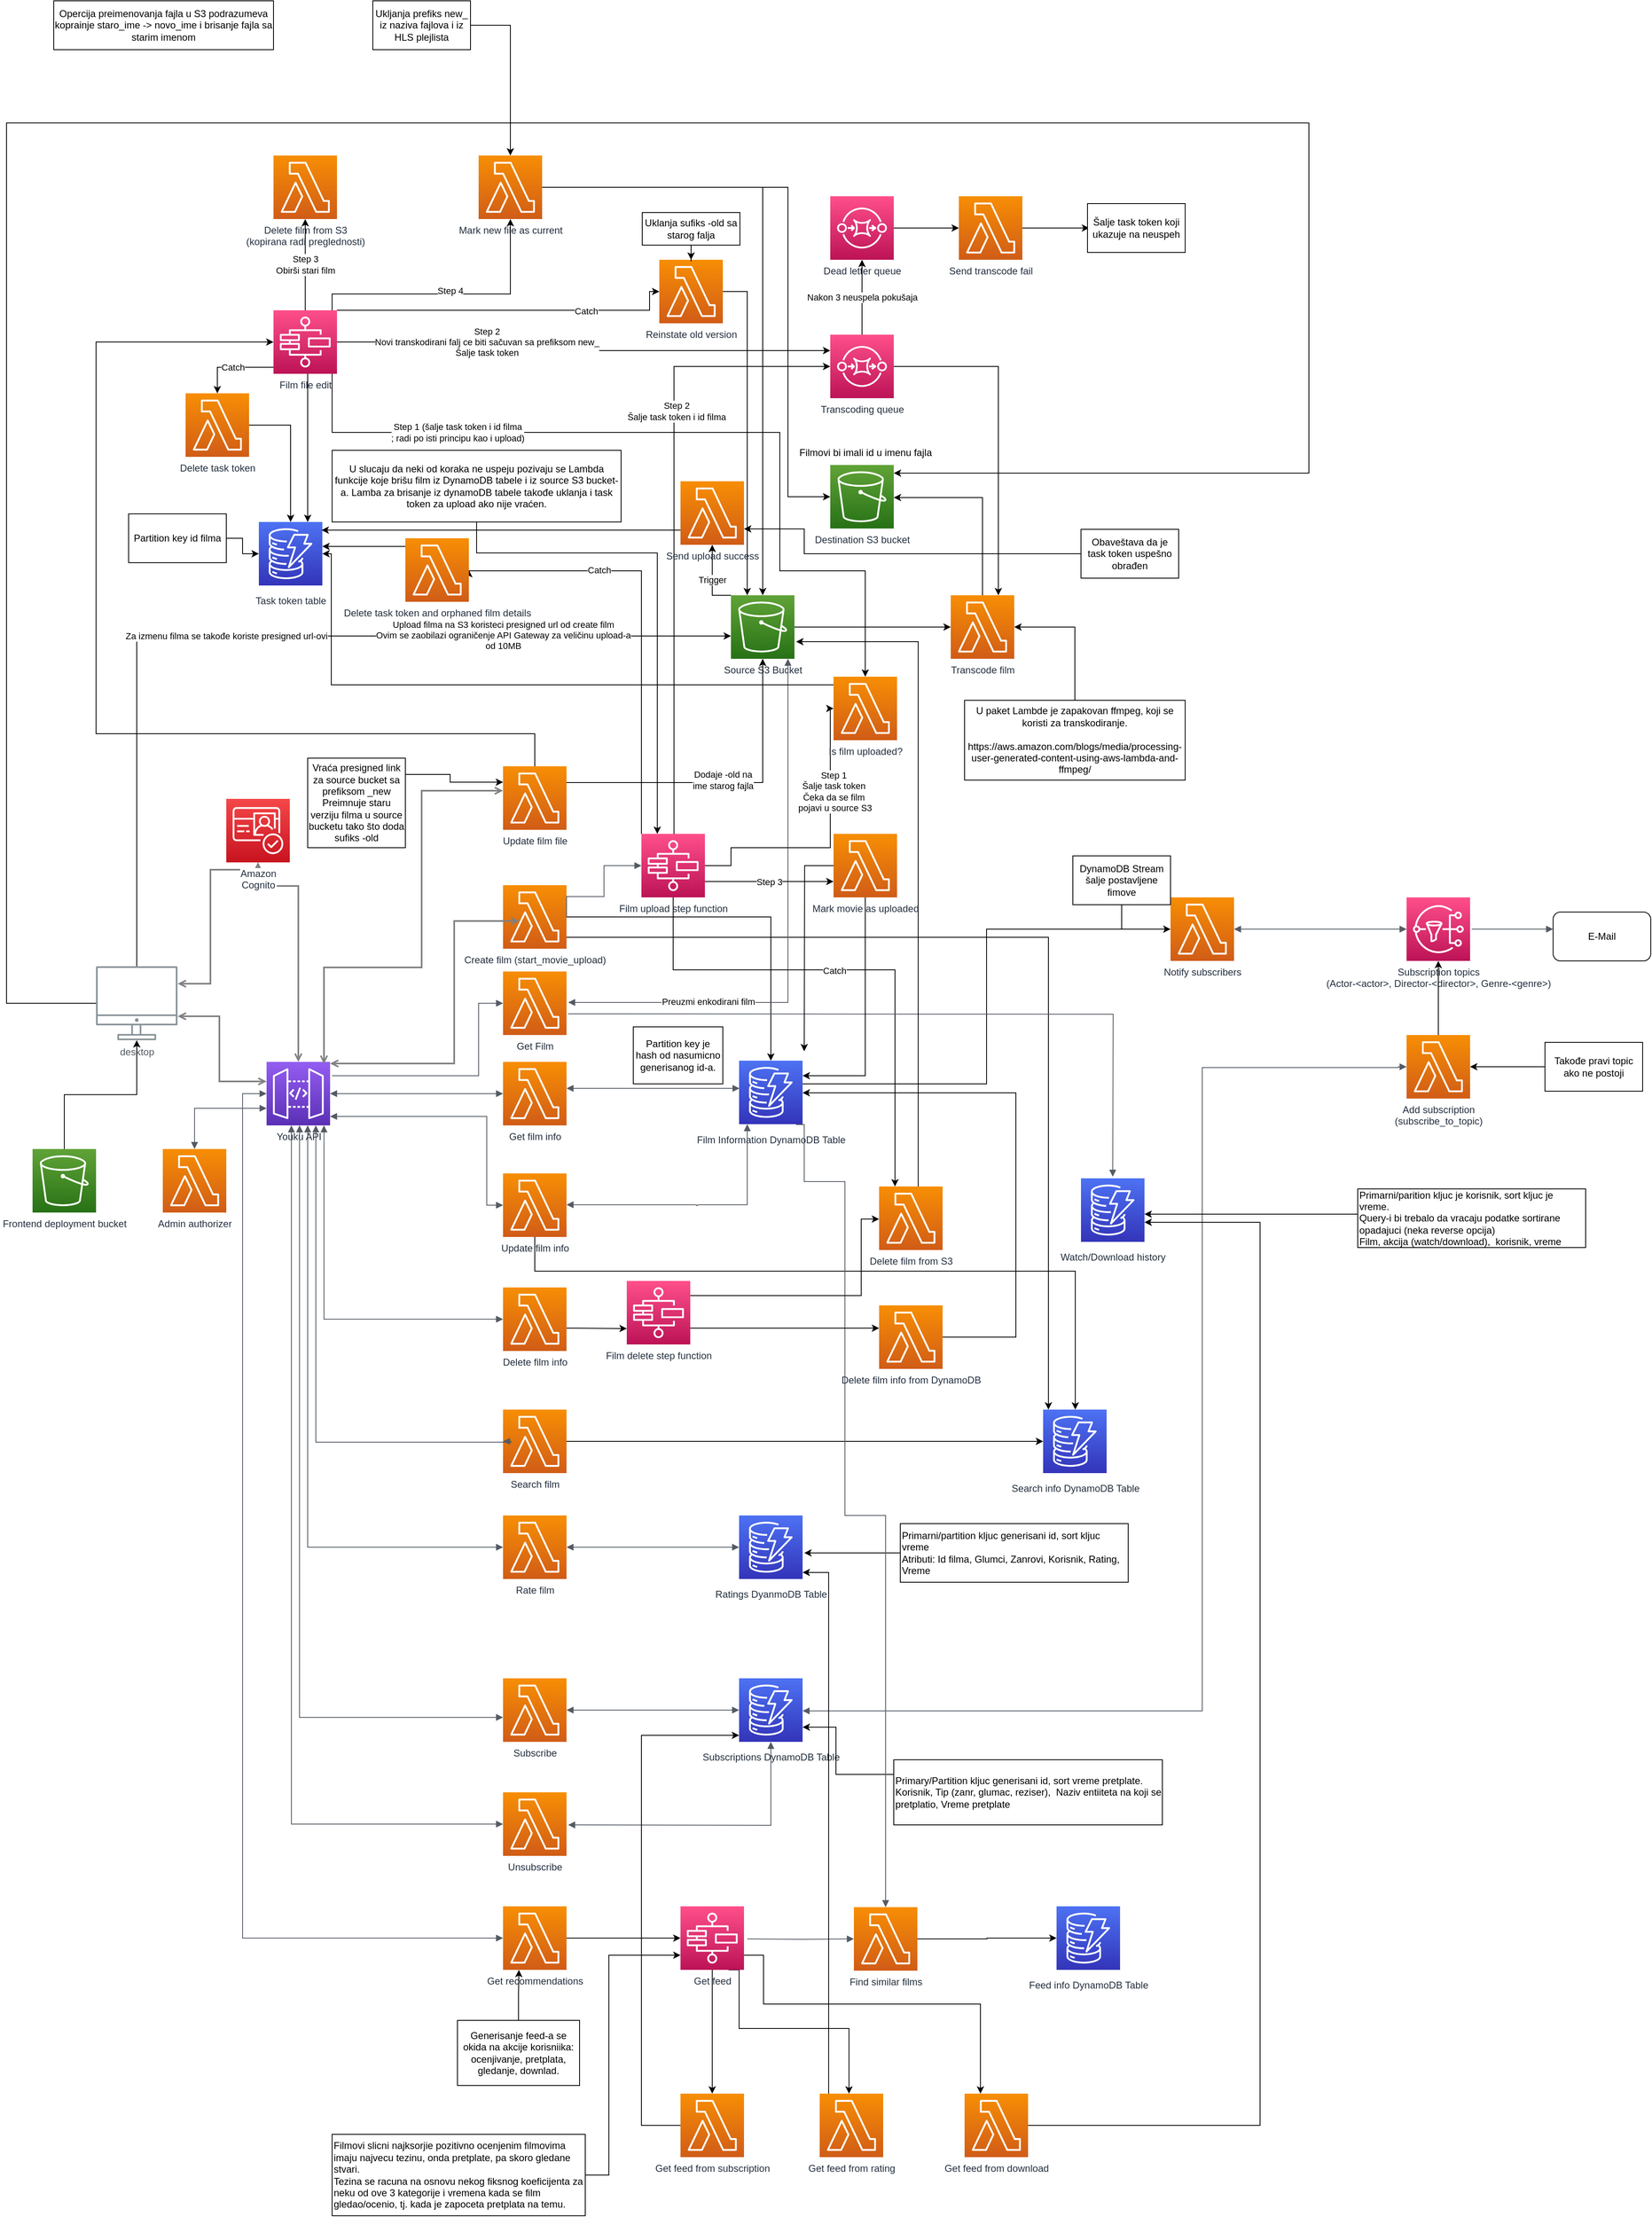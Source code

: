 <mxfile version="20.3.0" type="device"><diagram id="Ht1M8jgEwFfnCIfOTk4-" name="Page-1"><mxGraphModel dx="2020" dy="2073" grid="1" gridSize="10" guides="1" tooltips="1" connect="1" arrows="1" fold="1" page="1" pageScale="1" pageWidth="1169" pageHeight="827" math="0" shadow="0"><root><mxCell id="0"/><mxCell id="1" parent="0"/><mxCell id="UEzPUAAOIrF-is8g5C7q-124" style="edgeStyle=orthogonalEdgeStyle;rounded=0;orthogonalLoop=1;jettySize=auto;html=1;startArrow=open;startFill=0;endArrow=open;endFill=0;strokeWidth=2;strokeColor=#808080;" parent="1" target="UEzPUAAOIrF-is8g5C7q-111" edge="1"><mxGeometry relative="1" as="geometry"><Array as="points"><mxPoint x="300.5" y="457"/><mxPoint x="300.5" y="317"/></Array><mxPoint x="260.285" y="457" as="sourcePoint"/></mxGeometry></mxCell><mxCell id="UEzPUAAOIrF-is8g5C7q-127" style="edgeStyle=orthogonalEdgeStyle;rounded=0;orthogonalLoop=1;jettySize=auto;html=1;startArrow=open;startFill=0;endArrow=open;endFill=0;strokeWidth=2;strokeColor=#808080;" parent="1" target="UEzPUAAOIrF-is8g5C7q-114" edge="1"><mxGeometry relative="1" as="geometry"><Array as="points"><mxPoint x="311.5" y="497"/><mxPoint x="311.5" y="577"/></Array><mxPoint x="260.285" y="497" as="sourcePoint"/></mxGeometry></mxCell><mxCell id="UEzPUAAOIrF-is8g5C7q-139" style="edgeStyle=orthogonalEdgeStyle;rounded=0;orthogonalLoop=1;jettySize=auto;html=1;startArrow=open;startFill=0;endArrow=open;endFill=0;strokeWidth=2;strokeColor=#808080;" parent="1" target="UEzPUAAOIrF-is8g5C7q-111" edge="1" source="UEzPUAAOIrF-is8g5C7q-114"><mxGeometry relative="1" as="geometry"><mxPoint x="260.285" y="477.5" as="sourcePoint"/><mxPoint x="422.5" y="339.529" as="targetPoint"/><Array as="points"><mxPoint x="409" y="337"/><mxPoint x="359" y="337"/></Array></mxGeometry></mxCell><mxCell id="UEzPUAAOIrF-is8g5C7q-111" value="Amazon &lt;br&gt;Cognito" style="outlineConnect=0;fontColor=#232F3E;gradientColor=#F54749;gradientDirection=north;fillColor=#C7131F;strokeColor=#ffffff;dashed=0;verticalLabelPosition=bottom;verticalAlign=top;align=center;html=1;fontSize=12;fontStyle=0;aspect=fixed;shape=mxgraph.aws4.resourceIcon;resIcon=mxgraph.aws4.cognito;labelBackgroundColor=#ffffff;" parent="1" vertex="1"><mxGeometry x="320" y="230" width="78" height="78" as="geometry"/></mxCell><mxCell id="UEzPUAAOIrF-is8g5C7q-114" value="Youku API" style="outlineConnect=0;fontColor=#232F3E;gradientColor=#945DF2;gradientDirection=north;fillColor=#5A30B5;strokeColor=#ffffff;dashed=0;verticalLabelPosition=bottom;verticalAlign=top;align=center;html=1;fontSize=12;fontStyle=0;aspect=fixed;shape=mxgraph.aws4.resourceIcon;resIcon=mxgraph.aws4.api_gateway;labelBackgroundColor=#ffffff;" parent="1" vertex="1"><mxGeometry x="369.5" y="553" width="78" height="78" as="geometry"/></mxCell><mxCell id="XbHEkEZUZf5gX44NF4q4-9" style="edgeStyle=orthogonalEdgeStyle;rounded=0;orthogonalLoop=1;jettySize=auto;html=1;entryX=0;entryY=0.5;entryDx=0;entryDy=0;entryPerimeter=0;" edge="1" parent="1" source="UEzPUAAOIrF-is8g5C7q-116" target="yuaP6LOSD4x99BNPUrEy-14"><mxGeometry relative="1" as="geometry"/></mxCell><mxCell id="XbHEkEZUZf5gX44NF4q4-99" value="Trigger" style="edgeStyle=orthogonalEdgeStyle;rounded=0;orthogonalLoop=1;jettySize=auto;html=1;entryX=0.5;entryY=1;entryDx=0;entryDy=0;entryPerimeter=0;" edge="1" parent="1" source="UEzPUAAOIrF-is8g5C7q-116" target="XbHEkEZUZf5gX44NF4q4-98"><mxGeometry relative="1" as="geometry"><Array as="points"><mxPoint x="917" y="-20"/></Array></mxGeometry></mxCell><mxCell id="UEzPUAAOIrF-is8g5C7q-116" value="Source S3 Bucket" style="outlineConnect=0;fontColor=#232F3E;gradientColor=#60A337;gradientDirection=north;fillColor=#277116;strokeColor=#ffffff;dashed=0;verticalLabelPosition=bottom;verticalAlign=top;align=center;html=1;fontSize=12;fontStyle=0;aspect=fixed;shape=mxgraph.aws4.resourceIcon;resIcon=mxgraph.aws4.s3;labelBackgroundColor=#ffffff;" parent="1" vertex="1"><mxGeometry x="940.0" y="-20" width="78" height="78" as="geometry"/></mxCell><mxCell id="XbHEkEZUZf5gX44NF4q4-41" style="edgeStyle=orthogonalEdgeStyle;rounded=0;orthogonalLoop=1;jettySize=auto;html=1;entryX=0;entryY=0.5;entryDx=0;entryDy=0;entryPerimeter=0;" edge="1" parent="1" source="UEzPUAAOIrF-is8g5C7q-119" target="sCMcGcNBO8domsKH-Ely-51"><mxGeometry relative="1" as="geometry"><Array as="points"><mxPoint x="1254" y="580"/><mxPoint x="1254" y="390"/></Array></mxGeometry></mxCell><mxCell id="UEzPUAAOIrF-is8g5C7q-119" value="Film Information DynamoDB Table" style="outlineConnect=0;fontColor=#232F3E;gradientColor=#4D72F3;gradientDirection=north;fillColor=#3334B9;strokeColor=#ffffff;dashed=0;verticalLabelPosition=bottom;verticalAlign=top;align=center;html=1;fontSize=12;fontStyle=0;aspect=fixed;shape=mxgraph.aws4.resourceIcon;resIcon=mxgraph.aws4.dynamodb;labelBackgroundColor=#ffffff;spacingTop=5;" parent="1" vertex="1"><mxGeometry x="950.0" y="551.5" width="78" height="78" as="geometry"/></mxCell><mxCell id="XbHEkEZUZf5gX44NF4q4-10" style="edgeStyle=orthogonalEdgeStyle;rounded=0;orthogonalLoop=1;jettySize=auto;html=1;" edge="1" parent="1" source="yuaP6LOSD4x99BNPUrEy-1" target="UEzPUAAOIrF-is8g5C7q-116"><mxGeometry relative="1" as="geometry"><Array as="points"><mxPoint x="210" y="30"/></Array></mxGeometry></mxCell><mxCell id="XbHEkEZUZf5gX44NF4q4-12" value="Upload filma na S3 koristeci presigned url od create film&lt;br&gt;Ovim se zaobilazi ograničenje API Gateway za veličinu upload-a&lt;br&gt;od 10MB" style="edgeLabel;html=1;align=center;verticalAlign=middle;resizable=0;points=[];" vertex="1" connectable="0" parent="XbHEkEZUZf5gX44NF4q4-10"><mxGeometry x="0.556" y="1" relative="1" as="geometry"><mxPoint x="-28" as="offset"/></mxGeometry></mxCell><mxCell id="XbHEkEZUZf5gX44NF4q4-60" style="edgeStyle=orthogonalEdgeStyle;rounded=0;orthogonalLoop=1;jettySize=auto;html=1;" edge="1" parent="1" source="yuaP6LOSD4x99BNPUrEy-1" target="XbHEkEZUZf5gX44NF4q4-7"><mxGeometry relative="1" as="geometry"><Array as="points"><mxPoint x="50" y="481"/><mxPoint x="50" y="-600"/><mxPoint x="1650" y="-600"/><mxPoint x="1650" y="-170"/></Array></mxGeometry></mxCell><mxCell id="yuaP6LOSD4x99BNPUrEy-1" value="desktop" style="sketch=0;outlineConnect=0;gradientColor=none;fontColor=#545B64;strokeColor=none;fillColor=#879196;dashed=0;verticalLabelPosition=bottom;verticalAlign=top;align=center;html=1;fontSize=12;fontStyle=0;aspect=fixed;shape=mxgraph.aws4.illustration_desktop;pointerEvents=1" parent="1" vertex="1"><mxGeometry x="160" y="435.5" width="100" height="91" as="geometry"/></mxCell><mxCell id="XbHEkEZUZf5gX44NF4q4-1" style="edgeStyle=orthogonalEdgeStyle;rounded=0;orthogonalLoop=1;jettySize=auto;html=1;" edge="1" parent="1" source="yuaP6LOSD4x99BNPUrEy-2" target="UEzPUAAOIrF-is8g5C7q-119"><mxGeometry relative="1" as="geometry"/></mxCell><mxCell id="XbHEkEZUZf5gX44NF4q4-2" style="edgeStyle=orthogonalEdgeStyle;rounded=0;orthogonalLoop=1;jettySize=auto;html=1;" edge="1" parent="1" source="yuaP6LOSD4x99BNPUrEy-2" target="iOvn7a_ceMQuhvNO2AI0-16"><mxGeometry relative="1" as="geometry"><mxPoint x="1330" y="970.0" as="targetPoint"/><Array as="points"><mxPoint x="1330" y="400"/></Array></mxGeometry></mxCell><mxCell id="yuaP6LOSD4x99BNPUrEy-2" value="Create film (start_movie_upload)" style="sketch=0;points=[[0,0,0],[0.25,0,0],[0.5,0,0],[0.75,0,0],[1,0,0],[0,1,0],[0.25,1,0],[0.5,1,0],[0.75,1,0],[1,1,0],[0,0.25,0],[0,0.5,0],[0,0.75,0],[1,0.25,0],[1,0.5,0],[1,0.75,0]];outlineConnect=0;fontColor=#232F3E;gradientColor=#F78E04;gradientDirection=north;fillColor=#D05C17;strokeColor=#ffffff;dashed=0;verticalLabelPosition=bottom;verticalAlign=top;align=center;html=1;fontSize=12;fontStyle=0;aspect=fixed;shape=mxgraph.aws4.resourceIcon;resIcon=mxgraph.aws4.lambda;" parent="1" vertex="1"><mxGeometry x="660" y="336" width="78" height="78" as="geometry"/></mxCell><mxCell id="yuaP6LOSD4x99BNPUrEy-4" style="edgeStyle=orthogonalEdgeStyle;rounded=0;orthogonalLoop=1;jettySize=auto;html=1;startArrow=open;startFill=0;endArrow=open;endFill=0;strokeWidth=2;strokeColor=#808080;" parent="1" source="UEzPUAAOIrF-is8g5C7q-114" edge="1"><mxGeometry relative="1" as="geometry"><Array as="points"><mxPoint x="600" y="555"/><mxPoint x="600" y="380"/><mxPoint x="680" y="380"/></Array><mxPoint x="460" y="585.5" as="sourcePoint"/><mxPoint x="680" y="380" as="targetPoint"/></mxGeometry></mxCell><mxCell id="yuaP6LOSD4x99BNPUrEy-6" value="Get film info" style="sketch=0;points=[[0,0,0],[0.25,0,0],[0.5,0,0],[0.75,0,0],[1,0,0],[0,1,0],[0.25,1,0],[0.5,1,0],[0.75,1,0],[1,1,0],[0,0.25,0],[0,0.5,0],[0,0.75,0],[1,0.25,0],[1,0.5,0],[1,0.75,0]];outlineConnect=0;fontColor=#232F3E;gradientColor=#F78E04;gradientDirection=north;fillColor=#D05C17;strokeColor=#ffffff;dashed=0;verticalLabelPosition=bottom;verticalAlign=top;align=center;html=1;fontSize=12;fontStyle=0;aspect=fixed;shape=mxgraph.aws4.resourceIcon;resIcon=mxgraph.aws4.lambda;" parent="1" vertex="1"><mxGeometry x="660" y="553" width="78" height="78" as="geometry"/></mxCell><mxCell id="yuaP6LOSD4x99BNPUrEy-7" value="" style="edgeStyle=orthogonalEdgeStyle;html=1;endArrow=block;elbow=vertical;startArrow=block;startFill=1;endFill=1;strokeColor=#545B64;rounded=0;" parent="1" source="UEzPUAAOIrF-is8g5C7q-114" target="yuaP6LOSD4x99BNPUrEy-6" edge="1"><mxGeometry width="100" relative="1" as="geometry"><mxPoint x="490" y="585.5" as="sourcePoint"/><mxPoint x="590" y="585.5" as="targetPoint"/></mxGeometry></mxCell><mxCell id="yuaP6LOSD4x99BNPUrEy-8" value="" style="edgeStyle=orthogonalEdgeStyle;html=1;endArrow=block;elbow=vertical;startArrow=block;startFill=1;endFill=1;strokeColor=#545B64;rounded=0;" parent="1" edge="1"><mxGeometry width="100" relative="1" as="geometry"><mxPoint x="738" y="585.5" as="sourcePoint"/><mxPoint x="950.5" y="585.5" as="targetPoint"/></mxGeometry></mxCell><mxCell id="XbHEkEZUZf5gX44NF4q4-51" style="edgeStyle=orthogonalEdgeStyle;rounded=0;orthogonalLoop=1;jettySize=auto;html=1;entryX=0;entryY=0.5;entryDx=0;entryDy=0;entryPerimeter=0;" edge="1" parent="1" source="yuaP6LOSD4x99BNPUrEy-9" target="XbHEkEZUZf5gX44NF4q4-49"><mxGeometry relative="1" as="geometry"><Array as="points"><mxPoint x="699" y="150"/><mxPoint x="160" y="150"/><mxPoint x="160" y="-331"/></Array></mxGeometry></mxCell><mxCell id="XbHEkEZUZf5gX44NF4q4-58" style="edgeStyle=orthogonalEdgeStyle;rounded=0;orthogonalLoop=1;jettySize=auto;html=1;" edge="1" parent="1" source="yuaP6LOSD4x99BNPUrEy-9" target="UEzPUAAOIrF-is8g5C7q-116"><mxGeometry relative="1" as="geometry"><Array as="points"><mxPoint x="979" y="210"/></Array></mxGeometry></mxCell><mxCell id="XbHEkEZUZf5gX44NF4q4-59" value="Dodaje -old na &lt;br&gt;ime starog fajla" style="edgeLabel;html=1;align=center;verticalAlign=middle;resizable=0;points=[];" vertex="1" connectable="0" parent="XbHEkEZUZf5gX44NF4q4-58"><mxGeometry x="-0.022" y="2" relative="1" as="geometry"><mxPoint y="-1" as="offset"/></mxGeometry></mxCell><mxCell id="yuaP6LOSD4x99BNPUrEy-9" value="Update film file" style="sketch=0;points=[[0,0,0],[0.25,0,0],[0.5,0,0],[0.75,0,0],[1,0,0],[0,1,0],[0.25,1,0],[0.5,1,0],[0.75,1,0],[1,1,0],[0,0.25,0],[0,0.5,0],[0,0.75,0],[1,0.25,0],[1,0.5,0],[1,0.75,0]];outlineConnect=0;fontColor=#232F3E;gradientColor=#F78E04;gradientDirection=north;fillColor=#D05C17;strokeColor=#ffffff;dashed=0;verticalLabelPosition=bottom;verticalAlign=top;align=center;html=1;fontSize=12;fontStyle=0;aspect=fixed;shape=mxgraph.aws4.resourceIcon;resIcon=mxgraph.aws4.lambda;" parent="1" vertex="1"><mxGeometry x="660" y="190" width="78" height="78" as="geometry"/></mxCell><mxCell id="yuaP6LOSD4x99BNPUrEy-11" style="edgeStyle=orthogonalEdgeStyle;rounded=0;orthogonalLoop=1;jettySize=auto;html=1;startArrow=open;startFill=0;endArrow=open;endFill=0;strokeWidth=2;strokeColor=#808080;" parent="1" edge="1"><mxGeometry relative="1" as="geometry"><Array as="points"><mxPoint x="440" y="437"/><mxPoint x="560" y="437"/><mxPoint x="560" y="220"/><mxPoint x="660" y="220"/></Array><mxPoint x="440" y="555.5" as="sourcePoint"/><mxPoint x="660" y="220" as="targetPoint"/></mxGeometry></mxCell><mxCell id="XbHEkEZUZf5gX44NF4q4-8" style="edgeStyle=orthogonalEdgeStyle;rounded=0;orthogonalLoop=1;jettySize=auto;html=1;" edge="1" parent="1" source="yuaP6LOSD4x99BNPUrEy-14" target="XbHEkEZUZf5gX44NF4q4-7"><mxGeometry relative="1" as="geometry"><Array as="points"><mxPoint x="1249" y="-140"/></Array></mxGeometry></mxCell><mxCell id="yuaP6LOSD4x99BNPUrEy-14" value="Transcode film" style="sketch=0;points=[[0,0,0],[0.25,0,0],[0.5,0,0],[0.75,0,0],[1,0,0],[0,1,0],[0.25,1,0],[0.5,1,0],[0.75,1,0],[1,1,0],[0,0.25,0],[0,0.5,0],[0,0.75,0],[1,0.25,0],[1,0.5,0],[1,0.75,0]];outlineConnect=0;fontColor=#232F3E;gradientColor=#F78E04;gradientDirection=north;fillColor=#D05C17;strokeColor=#ffffff;dashed=0;verticalLabelPosition=bottom;verticalAlign=top;align=center;html=1;fontSize=12;fontStyle=0;aspect=fixed;shape=mxgraph.aws4.resourceIcon;resIcon=mxgraph.aws4.lambda;" parent="1" vertex="1"><mxGeometry x="1210" y="-20" width="78" height="78" as="geometry"/></mxCell><mxCell id="yuaP6LOSD4x99BNPUrEy-17" value="" style="edgeStyle=orthogonalEdgeStyle;html=1;endArrow=block;elbow=vertical;startArrow=none;endFill=1;strokeColor=#545B64;rounded=0;exitX=1;exitY=0.5;exitDx=0;exitDy=0;exitPerimeter=0;entryX=0;entryY=0.5;entryDx=0;entryDy=0;entryPerimeter=0;" parent="1" source="yuaP6LOSD4x99BNPUrEy-2" target="sCMcGcNBO8domsKH-Ely-36" edge="1"><mxGeometry width="100" relative="1" as="geometry"><mxPoint x="780" y="405.5" as="sourcePoint"/><mxPoint x="810" y="320" as="targetPoint"/><Array as="points"><mxPoint x="738" y="350"/><mxPoint x="784" y="350"/><mxPoint x="784" y="312"/></Array></mxGeometry></mxCell><mxCell id="yuaP6LOSD4x99BNPUrEy-22" value="Filmovi bi imali id u imenu fajla" style="text;html=1;align=center;verticalAlign=middle;resizable=0;points=[];autosize=1;strokeColor=none;fillColor=none;" parent="1" vertex="1"><mxGeometry x="1010" y="-210" width="190" height="30" as="geometry"/></mxCell><mxCell id="iOvn7a_ceMQuhvNO2AI0-21" style="edgeStyle=orthogonalEdgeStyle;rounded=0;orthogonalLoop=1;jettySize=auto;html=1;" parent="1" source="yuaP6LOSD4x99BNPUrEy-23" target="iOvn7a_ceMQuhvNO2AI0-16" edge="1"><mxGeometry relative="1" as="geometry"><Array as="points"><mxPoint x="699" y="810"/><mxPoint x="1363" y="810"/></Array></mxGeometry></mxCell><mxCell id="yuaP6LOSD4x99BNPUrEy-23" value="Update film info" style="sketch=0;points=[[0,0,0],[0.25,0,0],[0.5,0,0],[0.75,0,0],[1,0,0],[0,1,0],[0.25,1,0],[0.5,1,0],[0.75,1,0],[1,1,0],[0,0.25,0],[0,0.5,0],[0,0.75,0],[1,0.25,0],[1,0.5,0],[1,0.75,0]];outlineConnect=0;fontColor=#232F3E;gradientColor=#F78E04;gradientDirection=north;fillColor=#D05C17;strokeColor=#ffffff;dashed=0;verticalLabelPosition=bottom;verticalAlign=top;align=center;html=1;fontSize=12;fontStyle=0;aspect=fixed;shape=mxgraph.aws4.resourceIcon;resIcon=mxgraph.aws4.lambda;" parent="1" vertex="1"><mxGeometry x="660" y="690" width="78" height="78" as="geometry"/></mxCell><mxCell id="yuaP6LOSD4x99BNPUrEy-24" value="" style="edgeStyle=orthogonalEdgeStyle;html=1;endArrow=block;elbow=vertical;startArrow=block;startFill=1;endFill=1;strokeColor=#545B64;rounded=0;entryX=0;entryY=0.5;entryDx=0;entryDy=0;entryPerimeter=0;" parent="1" source="UEzPUAAOIrF-is8g5C7q-114" target="yuaP6LOSD4x99BNPUrEy-23" edge="1"><mxGeometry width="100" relative="1" as="geometry"><mxPoint x="440" y="640" as="sourcePoint"/><mxPoint x="660" y="660" as="targetPoint"/><Array as="points"><mxPoint x="640" y="620"/><mxPoint x="640" y="729"/></Array></mxGeometry></mxCell><mxCell id="yuaP6LOSD4x99BNPUrEy-25" value="-" style="edgeStyle=orthogonalEdgeStyle;html=1;endArrow=block;elbow=vertical;startArrow=block;startFill=1;endFill=1;strokeColor=#545B64;rounded=0;" parent="1" target="UEzPUAAOIrF-is8g5C7q-119" edge="1"><mxGeometry width="100" relative="1" as="geometry"><mxPoint x="738" y="728.47" as="sourcePoint"/><mxPoint x="950.5" y="728.47" as="targetPoint"/><Array as="points"><mxPoint x="960" y="729"/></Array></mxGeometry></mxCell><mxCell id="yuaP6LOSD4x99BNPUrEy-27" value="Delete film info" style="sketch=0;points=[[0,0,0],[0.25,0,0],[0.5,0,0],[0.75,0,0],[1,0,0],[0,1,0],[0.25,1,0],[0.5,1,0],[0.75,1,0],[1,1,0],[0,0.25,0],[0,0.5,0],[0,0.75,0],[1,0.25,0],[1,0.5,0],[1,0.75,0]];outlineConnect=0;fontColor=#232F3E;gradientColor=#F78E04;gradientDirection=north;fillColor=#D05C17;strokeColor=#ffffff;dashed=0;verticalLabelPosition=bottom;verticalAlign=top;align=center;html=1;fontSize=12;fontStyle=0;aspect=fixed;shape=mxgraph.aws4.resourceIcon;resIcon=mxgraph.aws4.lambda;" parent="1" vertex="1"><mxGeometry x="660" y="830" width="78" height="78" as="geometry"/></mxCell><mxCell id="yuaP6LOSD4x99BNPUrEy-28" value="Get Film" style="sketch=0;points=[[0,0,0],[0.25,0,0],[0.5,0,0],[0.75,0,0],[1,0,0],[0,1,0],[0.25,1,0],[0.5,1,0],[0.75,1,0],[1,1,0],[0,0.25,0],[0,0.5,0],[0,0.75,0],[1,0.25,0],[1,0.5,0],[1,0.75,0]];outlineConnect=0;fontColor=#232F3E;gradientColor=#F78E04;gradientDirection=north;fillColor=#D05C17;strokeColor=#ffffff;dashed=0;verticalLabelPosition=bottom;verticalAlign=top;align=center;html=1;fontSize=12;fontStyle=0;aspect=fixed;shape=mxgraph.aws4.resourceIcon;resIcon=mxgraph.aws4.lambda;" parent="1" vertex="1"><mxGeometry x="660" y="442" width="78" height="78" as="geometry"/></mxCell><mxCell id="sCMcGcNBO8domsKH-Ely-1" value="" style="edgeStyle=orthogonalEdgeStyle;html=1;endArrow=block;elbow=vertical;startArrow=block;startFill=1;endFill=1;strokeColor=#545B64;rounded=0;entryX=0;entryY=0.5;entryDx=0;entryDy=0;entryPerimeter=0;" parent="1" source="UEzPUAAOIrF-is8g5C7q-114" target="yuaP6LOSD4x99BNPUrEy-27" edge="1"><mxGeometry width="100" relative="1" as="geometry"><mxPoint x="420" y="680" as="sourcePoint"/><mxPoint x="670" y="602" as="targetPoint"/><Array as="points"><mxPoint x="440" y="869"/></Array></mxGeometry></mxCell><mxCell id="iOvn7a_ceMQuhvNO2AI0-17" style="edgeStyle=orthogonalEdgeStyle;rounded=0;orthogonalLoop=1;jettySize=auto;html=1;" parent="1" source="sCMcGcNBO8domsKH-Ely-2" target="iOvn7a_ceMQuhvNO2AI0-16" edge="1"><mxGeometry relative="1" as="geometry"><mxPoint x="1310" y="1019" as="targetPoint"/></mxGeometry></mxCell><mxCell id="sCMcGcNBO8domsKH-Ely-2" value="Search film" style="sketch=0;points=[[0,0,0],[0.25,0,0],[0.5,0,0],[0.75,0,0],[1,0,0],[0,1,0],[0.25,1,0],[0.5,1,0],[0.75,1,0],[1,1,0],[0,0.25,0],[0,0.5,0],[0,0.75,0],[1,0.25,0],[1,0.5,0],[1,0.75,0]];outlineConnect=0;fontColor=#232F3E;gradientColor=#F78E04;gradientDirection=north;fillColor=#D05C17;strokeColor=#ffffff;dashed=0;verticalLabelPosition=bottom;verticalAlign=top;align=center;html=1;fontSize=12;fontStyle=0;aspect=fixed;shape=mxgraph.aws4.resourceIcon;resIcon=mxgraph.aws4.lambda;" parent="1" vertex="1"><mxGeometry x="660" y="980" width="78" height="78" as="geometry"/></mxCell><mxCell id="sCMcGcNBO8domsKH-Ely-5" value="" style="edgeStyle=orthogonalEdgeStyle;html=1;endArrow=block;elbow=vertical;startArrow=block;startFill=1;endFill=1;strokeColor=#545B64;rounded=0;entryX=0;entryY=0.5;entryDx=0;entryDy=0;entryPerimeter=0;" parent="1" source="UEzPUAAOIrF-is8g5C7q-114" target="sCMcGcNBO8domsKH-Ely-2" edge="1"><mxGeometry width="100" relative="1" as="geometry"><mxPoint x="450" y="641.0" as="sourcePoint"/><mxPoint x="670" y="879" as="targetPoint"/><Array as="points"><mxPoint x="430" y="1020"/><mxPoint x="670" y="1020"/></Array></mxGeometry></mxCell><mxCell id="sCMcGcNBO8domsKH-Ely-13" value="" style="edgeStyle=orthogonalEdgeStyle;html=1;endArrow=block;elbow=vertical;startArrow=none;endFill=1;strokeColor=#545B64;rounded=0;" parent="1" target="yuaP6LOSD4x99BNPUrEy-28" edge="1"><mxGeometry width="100" relative="1" as="geometry"><mxPoint x="450" y="570" as="sourcePoint"/><mxPoint x="550" y="570" as="targetPoint"/><Array as="points"><mxPoint x="630" y="570"/><mxPoint x="630" y="481"/></Array></mxGeometry></mxCell><mxCell id="sCMcGcNBO8domsKH-Ely-15" value="" style="edgeStyle=orthogonalEdgeStyle;html=1;endArrow=block;elbow=vertical;startArrow=block;startFill=1;endFill=1;strokeColor=#545B64;rounded=0;" parent="1" target="UEzPUAAOIrF-is8g5C7q-116" edge="1"><mxGeometry width="100" relative="1" as="geometry"><mxPoint x="740" y="480" as="sourcePoint"/><mxPoint x="1010" y="320" as="targetPoint"/><Array as="points"><mxPoint x="1010" y="480"/></Array></mxGeometry></mxCell><mxCell id="sCMcGcNBO8domsKH-Ely-69" value="Preuzmi enkodirani film" style="edgeLabel;html=1;align=center;verticalAlign=middle;resizable=0;points=[];" parent="sCMcGcNBO8domsKH-Ely-15" vertex="1" connectable="0"><mxGeometry x="-0.504" y="1" relative="1" as="geometry"><mxPoint as="offset"/></mxGeometry></mxCell><mxCell id="sCMcGcNBO8domsKH-Ely-16" value="Rate film" style="sketch=0;points=[[0,0,0],[0.25,0,0],[0.5,0,0],[0.75,0,0],[1,0,0],[0,1,0],[0.25,1,0],[0.5,1,0],[0.75,1,0],[1,1,0],[0,0.25,0],[0,0.5,0],[0,0.75,0],[1,0.25,0],[1,0.5,0],[1,0.75,0]];outlineConnect=0;fontColor=#232F3E;gradientColor=#F78E04;gradientDirection=north;fillColor=#D05C17;strokeColor=#ffffff;dashed=0;verticalLabelPosition=bottom;verticalAlign=top;align=center;html=1;fontSize=12;fontStyle=0;aspect=fixed;shape=mxgraph.aws4.resourceIcon;resIcon=mxgraph.aws4.lambda;" parent="1" vertex="1"><mxGeometry x="660" y="1110" width="78" height="78" as="geometry"/></mxCell><mxCell id="sCMcGcNBO8domsKH-Ely-17" value="" style="edgeStyle=orthogonalEdgeStyle;html=1;endArrow=block;elbow=vertical;startArrow=block;startFill=1;endFill=1;strokeColor=#545B64;rounded=0;entryX=0;entryY=0.5;entryDx=0;entryDy=0;entryPerimeter=0;" parent="1" source="UEzPUAAOIrF-is8g5C7q-114" target="sCMcGcNBO8domsKH-Ely-16" edge="1"><mxGeometry width="100" relative="1" as="geometry"><mxPoint x="340" y="760" as="sourcePoint"/><mxPoint x="440" y="760" as="targetPoint"/><Array as="points"><mxPoint x="420" y="1149"/></Array></mxGeometry></mxCell><mxCell id="sCMcGcNBO8domsKH-Ely-18" value="Ratings DyanmoDB Table" style="outlineConnect=0;fontColor=#232F3E;gradientColor=#4D72F3;gradientDirection=north;fillColor=#3334B9;strokeColor=#ffffff;dashed=0;verticalLabelPosition=bottom;verticalAlign=top;align=center;html=1;fontSize=12;fontStyle=0;aspect=fixed;shape=mxgraph.aws4.resourceIcon;resIcon=mxgraph.aws4.dynamodb;labelBackgroundColor=#ffffff;spacingTop=5;" parent="1" vertex="1"><mxGeometry x="950.0" y="1110" width="78" height="78" as="geometry"/></mxCell><mxCell id="sCMcGcNBO8domsKH-Ely-19" value="" style="edgeStyle=orthogonalEdgeStyle;html=1;endArrow=block;elbow=vertical;startArrow=block;startFill=1;endFill=1;strokeColor=#545B64;rounded=0;" parent="1" source="sCMcGcNBO8domsKH-Ely-16" target="sCMcGcNBO8domsKH-Ely-18" edge="1"><mxGeometry width="100" relative="1" as="geometry"><mxPoint x="840" y="1150" as="sourcePoint"/><mxPoint x="940" y="1150" as="targetPoint"/></mxGeometry></mxCell><mxCell id="sCMcGcNBO8domsKH-Ely-22" value="Subscriptions DynamoDB Table" style="outlineConnect=0;fontColor=#232F3E;gradientColor=#4D72F3;gradientDirection=north;fillColor=#3334B9;strokeColor=#ffffff;dashed=0;verticalLabelPosition=bottom;verticalAlign=top;align=center;html=1;fontSize=12;fontStyle=0;aspect=fixed;shape=mxgraph.aws4.resourceIcon;resIcon=mxgraph.aws4.dynamodb;labelBackgroundColor=#ffffff;spacingTop=5;" parent="1" vertex="1"><mxGeometry x="950.0" y="1310" width="78" height="78" as="geometry"/></mxCell><mxCell id="sCMcGcNBO8domsKH-Ely-23" value="Subscribe" style="sketch=0;points=[[0,0,0],[0.25,0,0],[0.5,0,0],[0.75,0,0],[1,0,0],[0,1,0],[0.25,1,0],[0.5,1,0],[0.75,1,0],[1,1,0],[0,0.25,0],[0,0.5,0],[0,0.75,0],[1,0.25,0],[1,0.5,0],[1,0.75,0]];outlineConnect=0;fontColor=#232F3E;gradientColor=#F78E04;gradientDirection=north;fillColor=#D05C17;strokeColor=#ffffff;dashed=0;verticalLabelPosition=bottom;verticalAlign=top;align=center;html=1;fontSize=12;fontStyle=0;aspect=fixed;shape=mxgraph.aws4.resourceIcon;resIcon=mxgraph.aws4.lambda;" parent="1" vertex="1"><mxGeometry x="660" y="1310" width="78" height="78" as="geometry"/></mxCell><mxCell id="sCMcGcNBO8domsKH-Ely-28" value="" style="edgeStyle=orthogonalEdgeStyle;html=1;endArrow=block;elbow=vertical;startArrow=block;startFill=1;endFill=1;strokeColor=#545B64;rounded=0;entryX=0;entryY=0.5;entryDx=0;entryDy=0;entryPerimeter=0;" parent="1" source="UEzPUAAOIrF-is8g5C7q-114" edge="1"><mxGeometry width="100" relative="1" as="geometry"><mxPoint x="420" y="840" as="sourcePoint"/><mxPoint x="660" y="1358" as="targetPoint"/><Array as="points"><mxPoint x="410" y="1358"/></Array></mxGeometry></mxCell><mxCell id="sCMcGcNBO8domsKH-Ely-29" value="Unsubscribe" style="sketch=0;points=[[0,0,0],[0.25,0,0],[0.5,0,0],[0.75,0,0],[1,0,0],[0,1,0],[0.25,1,0],[0.5,1,0],[0.75,1,0],[1,1,0],[0,0.25,0],[0,0.5,0],[0,0.75,0],[1,0.25,0],[1,0.5,0],[1,0.75,0]];outlineConnect=0;fontColor=#232F3E;gradientColor=#F78E04;gradientDirection=north;fillColor=#D05C17;strokeColor=#ffffff;dashed=0;verticalLabelPosition=bottom;verticalAlign=top;align=center;html=1;fontSize=12;fontStyle=0;aspect=fixed;shape=mxgraph.aws4.resourceIcon;resIcon=mxgraph.aws4.lambda;" parent="1" vertex="1"><mxGeometry x="660" y="1450" width="78" height="78" as="geometry"/></mxCell><mxCell id="sCMcGcNBO8domsKH-Ely-30" value="" style="edgeStyle=orthogonalEdgeStyle;html=1;endArrow=block;elbow=vertical;startArrow=block;startFill=1;endFill=1;strokeColor=#545B64;rounded=0;entryX=0;entryY=0.5;entryDx=0;entryDy=0;entryPerimeter=0;" parent="1" source="UEzPUAAOIrF-is8g5C7q-114" target="sCMcGcNBO8domsKH-Ely-29" edge="1"><mxGeometry width="100" relative="1" as="geometry"><mxPoint x="400" y="640" as="sourcePoint"/><mxPoint x="639.94" y="1356.5" as="targetPoint"/><Array as="points"><mxPoint x="400" y="1489"/></Array></mxGeometry></mxCell><mxCell id="sCMcGcNBO8domsKH-Ely-31" value="" style="edgeStyle=orthogonalEdgeStyle;html=1;endArrow=block;elbow=vertical;startArrow=block;startFill=1;endFill=1;strokeColor=#545B64;rounded=0;" parent="1" source="sCMcGcNBO8domsKH-Ely-23" target="sCMcGcNBO8domsKH-Ely-22" edge="1"><mxGeometry width="100" relative="1" as="geometry"><mxPoint x="820" y="1360" as="sourcePoint"/><mxPoint x="920" y="1360" as="targetPoint"/></mxGeometry></mxCell><mxCell id="sCMcGcNBO8domsKH-Ely-34" value="" style="edgeStyle=orthogonalEdgeStyle;html=1;endArrow=block;elbow=vertical;startArrow=block;startFill=1;endFill=1;strokeColor=#545B64;rounded=0;" parent="1" target="sCMcGcNBO8domsKH-Ely-22" edge="1"><mxGeometry width="100" relative="1" as="geometry"><mxPoint x="740" y="1490" as="sourcePoint"/><mxPoint x="840" y="1490" as="targetPoint"/></mxGeometry></mxCell><mxCell id="sCMcGcNBO8domsKH-Ely-35" value="Subscription topics &lt;br&gt;(Actor-&amp;lt;actor&amp;gt;, Director-&amp;lt;director&amp;gt;, Genre-&amp;lt;genre&amp;gt;)" style="sketch=0;points=[[0,0,0],[0.25,0,0],[0.5,0,0],[0.75,0,0],[1,0,0],[0,1,0],[0.25,1,0],[0.5,1,0],[0.75,1,0],[1,1,0],[0,0.25,0],[0,0.5,0],[0,0.75,0],[1,0.25,0],[1,0.5,0],[1,0.75,0]];outlineConnect=0;fontColor=#232F3E;gradientColor=#FF4F8B;gradientDirection=north;fillColor=#BC1356;strokeColor=#ffffff;dashed=0;verticalLabelPosition=bottom;verticalAlign=top;align=center;html=1;fontSize=12;fontStyle=0;aspect=fixed;shape=mxgraph.aws4.resourceIcon;resIcon=mxgraph.aws4.sns;" parent="1" vertex="1"><mxGeometry x="1770" y="351" width="78" height="78" as="geometry"/></mxCell><mxCell id="XbHEkEZUZf5gX44NF4q4-18" style="edgeStyle=orthogonalEdgeStyle;rounded=0;orthogonalLoop=1;jettySize=auto;html=1;entryX=0;entryY=0.5;entryDx=0;entryDy=0;entryPerimeter=0;" edge="1" parent="1" source="sCMcGcNBO8domsKH-Ely-36" target="XbHEkEZUZf5gX44NF4q4-14"><mxGeometry relative="1" as="geometry"><Array as="points"><mxPoint x="940" y="312"/><mxPoint x="940" y="290"/><mxPoint x="1062" y="290"/></Array></mxGeometry></mxCell><mxCell id="XbHEkEZUZf5gX44NF4q4-19" value="Step 1&lt;br&gt;Šalje task token&lt;br&gt;Čeka da se film&lt;br&gt;&amp;nbsp;pojavi u source S3" style="edgeLabel;html=1;align=center;verticalAlign=middle;resizable=0;points=[];" vertex="1" connectable="0" parent="XbHEkEZUZf5gX44NF4q4-18"><mxGeometry x="0.277" relative="1" as="geometry"><mxPoint x="4" y="-21" as="offset"/></mxGeometry></mxCell><mxCell id="XbHEkEZUZf5gX44NF4q4-21" style="edgeStyle=orthogonalEdgeStyle;rounded=0;orthogonalLoop=1;jettySize=auto;html=1;entryX=0;entryY=0.5;entryDx=0;entryDy=0;entryPerimeter=0;" edge="1" parent="1" source="sCMcGcNBO8domsKH-Ely-36" target="XbHEkEZUZf5gX44NF4q4-20"><mxGeometry relative="1" as="geometry"><Array as="points"><mxPoint x="870" y="-301"/></Array></mxGeometry></mxCell><mxCell id="XbHEkEZUZf5gX44NF4q4-22" value="Step 2&lt;br&gt;Šalje task token i id filma" style="edgeLabel;html=1;align=center;verticalAlign=middle;resizable=0;points=[];" vertex="1" connectable="0" parent="XbHEkEZUZf5gX44NF4q4-21"><mxGeometry x="0.355" y="-3" relative="1" as="geometry"><mxPoint as="offset"/></mxGeometry></mxCell><mxCell id="XbHEkEZUZf5gX44NF4q4-28" value="Step 3" style="edgeStyle=orthogonalEdgeStyle;rounded=0;orthogonalLoop=1;jettySize=auto;html=1;exitX=1;exitY=0.75;exitDx=0;exitDy=0;exitPerimeter=0;entryX=0;entryY=0.75;entryDx=0;entryDy=0;entryPerimeter=0;" edge="1" parent="1" source="sCMcGcNBO8domsKH-Ely-36" target="XbHEkEZUZf5gX44NF4q4-25"><mxGeometry relative="1" as="geometry"/></mxCell><mxCell id="XbHEkEZUZf5gX44NF4q4-32" style="edgeStyle=orthogonalEdgeStyle;rounded=0;orthogonalLoop=1;jettySize=auto;html=1;entryX=0.25;entryY=0;entryDx=0;entryDy=0;entryPerimeter=0;" edge="1" parent="1" source="sCMcGcNBO8domsKH-Ely-36" target="iOvn7a_ceMQuhvNO2AI0-9"><mxGeometry relative="1" as="geometry"><Array as="points"><mxPoint x="869" y="440"/><mxPoint x="1142" y="440"/></Array></mxGeometry></mxCell><mxCell id="XbHEkEZUZf5gX44NF4q4-33" value="Catch" style="edgeLabel;html=1;align=center;verticalAlign=middle;resizable=0;points=[];" vertex="1" connectable="0" parent="XbHEkEZUZf5gX44NF4q4-32"><mxGeometry x="-0.085" y="-1" relative="1" as="geometry"><mxPoint as="offset"/></mxGeometry></mxCell><mxCell id="XbHEkEZUZf5gX44NF4q4-36" style="edgeStyle=orthogonalEdgeStyle;rounded=0;orthogonalLoop=1;jettySize=auto;html=1;exitX=0;exitY=0;exitDx=0;exitDy=0;exitPerimeter=0;entryX=1;entryY=0.5;entryDx=0;entryDy=0;entryPerimeter=0;" edge="1" parent="1" source="sCMcGcNBO8domsKH-Ely-36" target="XbHEkEZUZf5gX44NF4q4-95"><mxGeometry relative="1" as="geometry"><mxPoint x="560" y="-50" as="targetPoint"/><Array as="points"><mxPoint x="830" y="-50"/><mxPoint x="618" y="-50"/></Array></mxGeometry></mxCell><mxCell id="XbHEkEZUZf5gX44NF4q4-104" value="Catch" style="edgeLabel;html=1;align=center;verticalAlign=middle;resizable=0;points=[];" vertex="1" connectable="0" parent="XbHEkEZUZf5gX44NF4q4-36"><mxGeometry x="0.4" y="-1" relative="1" as="geometry"><mxPoint as="offset"/></mxGeometry></mxCell><mxCell id="sCMcGcNBO8domsKH-Ely-36" value="Film upload step function" style="sketch=0;points=[[0,0,0],[0.25,0,0],[0.5,0,0],[0.75,0,0],[1,0,0],[0,1,0],[0.25,1,0],[0.5,1,0],[0.75,1,0],[1,1,0],[0,0.25,0],[0,0.5,0],[0,0.75,0],[1,0.25,0],[1,0.5,0],[1,0.75,0]];outlineConnect=0;fontColor=#232F3E;gradientColor=#FF4F8B;gradientDirection=north;fillColor=#BC1356;strokeColor=#ffffff;dashed=0;verticalLabelPosition=bottom;verticalAlign=top;align=center;html=1;fontSize=12;fontStyle=0;aspect=fixed;shape=mxgraph.aws4.resourceIcon;resIcon=mxgraph.aws4.step_functions;" parent="1" vertex="1"><mxGeometry x="830" y="273" width="78" height="78" as="geometry"/></mxCell><mxCell id="bUIkdZny19RW4zf8C8G6-19" style="edgeStyle=orthogonalEdgeStyle;rounded=0;orthogonalLoop=1;jettySize=auto;html=1;" parent="1" source="sCMcGcNBO8domsKH-Ely-37" target="bUIkdZny19RW4zf8C8G6-9" edge="1"><mxGeometry relative="1" as="geometry"/></mxCell><mxCell id="sCMcGcNBO8domsKH-Ely-37" value="Get recommendations" style="sketch=0;points=[[0,0,0],[0.25,0,0],[0.5,0,0],[0.75,0,0],[1,0,0],[0,1,0],[0.25,1,0],[0.5,1,0],[0.75,1,0],[1,1,0],[0,0.25,0],[0,0.5,0],[0,0.75,0],[1,0.25,0],[1,0.5,0],[1,0.75,0]];outlineConnect=0;fontColor=#232F3E;gradientColor=#F78E04;gradientDirection=north;fillColor=#D05C17;strokeColor=#ffffff;dashed=0;verticalLabelPosition=bottom;verticalAlign=top;align=center;html=1;fontSize=12;fontStyle=0;aspect=fixed;shape=mxgraph.aws4.resourceIcon;resIcon=mxgraph.aws4.lambda;" parent="1" vertex="1"><mxGeometry x="660" y="1590" width="78" height="78" as="geometry"/></mxCell><mxCell id="sCMcGcNBO8domsKH-Ely-40" value="" style="edgeStyle=orthogonalEdgeStyle;html=1;endArrow=block;elbow=vertical;startArrow=block;startFill=1;endFill=1;strokeColor=#545B64;rounded=0;entryX=0;entryY=0.5;entryDx=0;entryDy=0;entryPerimeter=0;" parent="1" source="UEzPUAAOIrF-is8g5C7q-114" target="sCMcGcNBO8domsKH-Ely-37" edge="1"><mxGeometry width="100" relative="1" as="geometry"><mxPoint x="330" y="720" as="sourcePoint"/><mxPoint x="430" y="720" as="targetPoint"/><Array as="points"><mxPoint x="340" y="592"/><mxPoint x="340" y="1629"/></Array></mxGeometry></mxCell><mxCell id="sCMcGcNBO8domsKH-Ely-51" value="Notify subscribers" style="sketch=0;points=[[0,0,0],[0.25,0,0],[0.5,0,0],[0.75,0,0],[1,0,0],[0,1,0],[0.25,1,0],[0.5,1,0],[0.75,1,0],[1,1,0],[0,0.25,0],[0,0.5,0],[0,0.75,0],[1,0.25,0],[1,0.5,0],[1,0.75,0]];outlineConnect=0;fontColor=#232F3E;gradientColor=#F78E04;gradientDirection=north;fillColor=#D05C17;strokeColor=#ffffff;dashed=0;verticalLabelPosition=bottom;verticalAlign=top;align=center;html=1;fontSize=12;fontStyle=0;aspect=fixed;shape=mxgraph.aws4.resourceIcon;resIcon=mxgraph.aws4.lambda;" parent="1" vertex="1"><mxGeometry x="1480" y="351" width="78" height="78" as="geometry"/></mxCell><mxCell id="sCMcGcNBO8domsKH-Ely-53" value="DynamoDB Stream šalje postavljene fimove" style="rounded=0;whiteSpace=wrap;html=1;" parent="1" vertex="1"><mxGeometry x="1360" y="300" width="120" height="60" as="geometry"/></mxCell><mxCell id="sCMcGcNBO8domsKH-Ely-54" value="" style="edgeStyle=orthogonalEdgeStyle;html=1;endArrow=block;elbow=vertical;startArrow=block;startFill=1;endFill=1;strokeColor=#545B64;rounded=0;exitX=0;exitY=0.5;exitDx=0;exitDy=0;exitPerimeter=0;" parent="1" source="XbHEkEZUZf5gX44NF4q4-42" target="sCMcGcNBO8domsKH-Ely-22" edge="1"><mxGeometry width="100" relative="1" as="geometry"><mxPoint x="1760" y="510" as="sourcePoint"/><mxPoint x="1640" y="680" as="targetPoint"/><Array as="points"><mxPoint x="1760" y="559"/><mxPoint x="1760" y="560"/><mxPoint x="1519" y="560"/><mxPoint x="1519" y="1350"/></Array></mxGeometry></mxCell><mxCell id="sCMcGcNBO8domsKH-Ely-56" value="" style="edgeStyle=orthogonalEdgeStyle;html=1;endArrow=block;elbow=vertical;startArrow=block;startFill=1;endFill=1;strokeColor=#545B64;rounded=0;exitX=1;exitY=0.5;exitDx=0;exitDy=0;exitPerimeter=0;entryX=0;entryY=0.5;entryDx=0;entryDy=0;entryPerimeter=0;" parent="1" source="sCMcGcNBO8domsKH-Ely-51" target="sCMcGcNBO8domsKH-Ely-35" edge="1"><mxGeometry width="100" relative="1" as="geometry"><mxPoint x="1570" y="390" as="sourcePoint"/><mxPoint x="1670" y="390" as="targetPoint"/></mxGeometry></mxCell><mxCell id="sCMcGcNBO8domsKH-Ely-67" value="" style="edgeStyle=orthogonalEdgeStyle;html=1;endArrow=block;elbow=vertical;startArrow=none;endFill=1;strokeColor=#545B64;rounded=0;" parent="1" edge="1"><mxGeometry width="100" relative="1" as="geometry"><mxPoint x="1850" y="390" as="sourcePoint"/><mxPoint x="1950" y="390" as="targetPoint"/></mxGeometry></mxCell><mxCell id="sCMcGcNBO8domsKH-Ely-68" value="E-Mail" style="rounded=1;whiteSpace=wrap;html=1;" parent="1" vertex="1"><mxGeometry x="1950" y="369" width="120" height="60" as="geometry"/></mxCell><mxCell id="bUIkdZny19RW4zf8C8G6-7" value="Partition key je hash od nasumicno generisanog id-a." style="rounded=0;whiteSpace=wrap;html=1;" parent="1" vertex="1"><mxGeometry x="820" y="510" width="110" height="70" as="geometry"/></mxCell><mxCell id="iOvn7a_ceMQuhvNO2AI0-30" style="edgeStyle=orthogonalEdgeStyle;rounded=0;orthogonalLoop=1;jettySize=auto;html=1;" parent="1" source="bUIkdZny19RW4zf8C8G6-9" target="iOvn7a_ceMQuhvNO2AI0-24" edge="1"><mxGeometry relative="1" as="geometry"/></mxCell><mxCell id="iOvn7a_ceMQuhvNO2AI0-31" style="edgeStyle=orthogonalEdgeStyle;rounded=0;orthogonalLoop=1;jettySize=auto;html=1;" parent="1" edge="1"><mxGeometry relative="1" as="geometry"><mxPoint x="937" y="1668" as="sourcePoint"/><mxPoint x="1085" y="1820" as="targetPoint"/><Array as="points"><mxPoint x="950" y="1668"/><mxPoint x="950" y="1740"/><mxPoint x="1085" y="1740"/></Array></mxGeometry></mxCell><mxCell id="bUIkdZny19RW4zf8C8G6-9" value="Get feed" style="sketch=0;points=[[0,0,0],[0.25,0,0],[0.5,0,0],[0.75,0,0],[1,0,0],[0,1,0],[0.25,1,0],[0.5,1,0],[0.75,1,0],[1,1,0],[0,0.25,0],[0,0.5,0],[0,0.75,0],[1,0.25,0],[1,0.5,0],[1,0.75,0]];outlineConnect=0;fontColor=#232F3E;gradientColor=#FF4F8B;gradientDirection=north;fillColor=#BC1356;strokeColor=#ffffff;dashed=0;verticalLabelPosition=bottom;verticalAlign=top;align=center;html=1;fontSize=12;fontStyle=0;aspect=fixed;shape=mxgraph.aws4.resourceIcon;resIcon=mxgraph.aws4.step_functions;" parent="1" vertex="1"><mxGeometry x="878" y="1590" width="78" height="78" as="geometry"/></mxCell><mxCell id="bUIkdZny19RW4zf8C8G6-10" value="Watch/Download history" style="outlineConnect=0;fontColor=#232F3E;gradientColor=#4D72F3;gradientDirection=north;fillColor=#3334B9;strokeColor=#ffffff;dashed=0;verticalLabelPosition=bottom;verticalAlign=top;align=center;html=1;fontSize=12;fontStyle=0;aspect=fixed;shape=mxgraph.aws4.resourceIcon;resIcon=mxgraph.aws4.dynamodb;labelBackgroundColor=#ffffff;spacingTop=5;" parent="1" vertex="1"><mxGeometry x="1370.0" y="696" width="78" height="78" as="geometry"/></mxCell><mxCell id="bUIkdZny19RW4zf8C8G6-11" value="" style="edgeStyle=orthogonalEdgeStyle;html=1;endArrow=block;elbow=vertical;startArrow=none;endFill=1;strokeColor=#545B64;rounded=0;" parent="1" edge="1"><mxGeometry width="100" relative="1" as="geometry"><mxPoint x="740" y="494" as="sourcePoint"/><mxPoint x="1409.0" y="694" as="targetPoint"/></mxGeometry></mxCell><mxCell id="bUIkdZny19RW4zf8C8G6-14" style="edgeStyle=orthogonalEdgeStyle;rounded=0;orthogonalLoop=1;jettySize=auto;html=1;" parent="1" source="bUIkdZny19RW4zf8C8G6-12" target="bUIkdZny19RW4zf8C8G6-10" edge="1"><mxGeometry relative="1" as="geometry"><Array as="points"><mxPoint x="1690" y="740"/><mxPoint x="1690" y="740"/></Array></mxGeometry></mxCell><mxCell id="bUIkdZny19RW4zf8C8G6-12" value="Primarni/parition kljuc je korisnik, sort kljuc je vreme.&lt;br&gt;Query-i bi trebalo da vracaju podatke sortirane opadajuci (neka reverse opcija)&lt;br&gt;Film, akcija (watch/download),&amp;nbsp; korisnik, vreme&amp;nbsp;" style="rounded=0;whiteSpace=wrap;html=1;align=left;" parent="1" vertex="1"><mxGeometry x="1710" y="709" width="280" height="72" as="geometry"/></mxCell><mxCell id="bUIkdZny19RW4zf8C8G6-16" style="edgeStyle=orthogonalEdgeStyle;rounded=0;orthogonalLoop=1;jettySize=auto;html=1;entryX=1.026;entryY=0.59;entryDx=0;entryDy=0;entryPerimeter=0;" parent="1" source="bUIkdZny19RW4zf8C8G6-15" target="sCMcGcNBO8domsKH-Ely-18" edge="1"><mxGeometry relative="1" as="geometry"/></mxCell><mxCell id="bUIkdZny19RW4zf8C8G6-15" value="Primarni/partition kljuc generisani id, sort kljuc vreme&lt;br&gt;Atributi: Id filma, Glumci, Zanrovi, Korisnik, Rating, Vreme" style="rounded=0;whiteSpace=wrap;html=1;align=left;" parent="1" vertex="1"><mxGeometry x="1148" y="1120" width="280" height="72" as="geometry"/></mxCell><mxCell id="bUIkdZny19RW4zf8C8G6-18" style="edgeStyle=orthogonalEdgeStyle;rounded=0;orthogonalLoop=1;jettySize=auto;html=1;" parent="1" source="bUIkdZny19RW4zf8C8G6-17" target="sCMcGcNBO8domsKH-Ely-22" edge="1"><mxGeometry relative="1" as="geometry"><Array as="points"><mxPoint x="1069" y="1428"/><mxPoint x="1069" y="1370"/></Array></mxGeometry></mxCell><mxCell id="bUIkdZny19RW4zf8C8G6-17" value="Primary/Partition kljuc generisani id, sort vreme pretplate.&lt;br&gt;Korisnik, Tip (zanr, glumac, reziser),&amp;nbsp; Naziv entiiteta na koji se pretplatio, Vreme pretplate" style="rounded=0;whiteSpace=wrap;html=1;align=left;" parent="1" vertex="1"><mxGeometry x="1140" y="1410" width="330" height="80" as="geometry"/></mxCell><mxCell id="iOvn7a_ceMQuhvNO2AI0-23" style="edgeStyle=orthogonalEdgeStyle;rounded=0;orthogonalLoop=1;jettySize=auto;html=1;" parent="1" source="bUIkdZny19RW4zf8C8G6-22" target="iOvn7a_ceMQuhvNO2AI0-22" edge="1"><mxGeometry relative="1" as="geometry"/></mxCell><mxCell id="bUIkdZny19RW4zf8C8G6-22" value="Find similar films" style="sketch=0;points=[[0,0,0],[0.25,0,0],[0.5,0,0],[0.75,0,0],[1,0,0],[0,1,0],[0.25,1,0],[0.5,1,0],[0.75,1,0],[1,1,0],[0,0.25,0],[0,0.5,0],[0,0.75,0],[1,0.25,0],[1,0.5,0],[1,0.75,0]];outlineConnect=0;fontColor=#232F3E;gradientColor=#F78E04;gradientDirection=north;fillColor=#D05C17;strokeColor=#ffffff;dashed=0;verticalLabelPosition=bottom;verticalAlign=top;align=center;html=1;fontSize=12;fontStyle=0;aspect=fixed;shape=mxgraph.aws4.resourceIcon;resIcon=mxgraph.aws4.lambda;" parent="1" vertex="1"><mxGeometry x="1091" y="1591" width="78" height="78" as="geometry"/></mxCell><mxCell id="bUIkdZny19RW4zf8C8G6-23" value="" style="edgeStyle=orthogonalEdgeStyle;html=1;endArrow=block;elbow=vertical;startArrow=none;endFill=1;strokeColor=#545B64;rounded=0;entryX=0;entryY=0.5;entryDx=0;entryDy=0;entryPerimeter=0;" parent="1" target="bUIkdZny19RW4zf8C8G6-22" edge="1"><mxGeometry width="100" relative="1" as="geometry"><mxPoint x="960" y="1630" as="sourcePoint"/><mxPoint x="1060" y="1630" as="targetPoint"/></mxGeometry></mxCell><mxCell id="bUIkdZny19RW4zf8C8G6-26" value="" style="edgeStyle=orthogonalEdgeStyle;html=1;endArrow=block;elbow=vertical;startArrow=none;endFill=1;strokeColor=#545B64;rounded=0;entryX=0.5;entryY=0;entryDx=0;entryDy=0;entryPerimeter=0;" parent="1" target="bUIkdZny19RW4zf8C8G6-22" edge="1"><mxGeometry width="100" relative="1" as="geometry"><mxPoint x="1020" y="630" as="sourcePoint"/><mxPoint x="1040" y="760" as="targetPoint"/><Array as="points"><mxPoint x="1030" y="630"/><mxPoint x="1030" y="700"/><mxPoint x="1080" y="700"/><mxPoint x="1080" y="1110"/><mxPoint x="1130" y="1110"/></Array></mxGeometry></mxCell><mxCell id="bUIkdZny19RW4zf8C8G6-32" style="edgeStyle=orthogonalEdgeStyle;rounded=0;orthogonalLoop=1;jettySize=auto;html=1;" parent="1" source="bUIkdZny19RW4zf8C8G6-31" target="bUIkdZny19RW4zf8C8G6-9" edge="1"><mxGeometry relative="1" as="geometry"><Array as="points"><mxPoint x="790" y="1920"/><mxPoint x="790" y="1650"/></Array></mxGeometry></mxCell><mxCell id="bUIkdZny19RW4zf8C8G6-31" value="Filmovi slicni najksorjie pozitivno ocenjenim filmovima imaju najvecu tezinu, onda pretplate, pa skoro gledane stvari.&lt;br&gt;Tezina se racuna na osnovu nekog fiksnog koeficijenta za neku od ove 3 kategorije i vremena kada se film gledao/ocenio, tj. kada je zapoceta pretplata na temu." style="rounded=0;whiteSpace=wrap;html=1;align=left;" parent="1" vertex="1"><mxGeometry x="450" y="1870" width="311" height="100" as="geometry"/></mxCell><mxCell id="bUIkdZny19RW4zf8C8G6-36" style="edgeStyle=orthogonalEdgeStyle;rounded=0;orthogonalLoop=1;jettySize=auto;html=1;entryX=1;entryY=0.5;entryDx=0;entryDy=0;entryPerimeter=0;" parent="1" source="bUIkdZny19RW4zf8C8G6-35" target="yuaP6LOSD4x99BNPUrEy-14" edge="1"><mxGeometry relative="1" as="geometry"/></mxCell><mxCell id="bUIkdZny19RW4zf8C8G6-35" value="U paket Lambde je zapakovan ffmpeg, koji se koristi za transkodiranje.&lt;br&gt;&lt;br&gt;https://aws.amazon.com/blogs/media/processing-user-generated-content-using-aws-lambda-and-ffmpeg/" style="rounded=0;whiteSpace=wrap;html=1;" parent="1" vertex="1"><mxGeometry x="1227" y="109" width="271" height="98" as="geometry"/></mxCell><mxCell id="iOvn7a_ceMQuhvNO2AI0-11" style="edgeStyle=orthogonalEdgeStyle;rounded=0;orthogonalLoop=1;jettySize=auto;html=1;" parent="1" source="iOvn7a_ceMQuhvNO2AI0-1" target="iOvn7a_ceMQuhvNO2AI0-9" edge="1"><mxGeometry relative="1" as="geometry"><Array as="points"><mxPoint x="1100" y="840"/><mxPoint x="1100" y="746"/></Array></mxGeometry></mxCell><mxCell id="iOvn7a_ceMQuhvNO2AI0-1" value="Film delete step function&lt;div&gt;&lt;br&gt;&lt;/div&gt;" style="sketch=0;points=[[0,0,0],[0.25,0,0],[0.5,0,0],[0.75,0,0],[1,0,0],[0,1,0],[0.25,1,0],[0.5,1,0],[0.75,1,0],[1,1,0],[0,0.25,0],[0,0.5,0],[0,0.75,0],[1,0.25,0],[1,0.5,0],[1,0.75,0]];outlineConnect=0;fontColor=#232F3E;gradientColor=#FF4F8B;gradientDirection=north;fillColor=#BC1356;strokeColor=#ffffff;dashed=0;verticalLabelPosition=bottom;verticalAlign=top;align=center;html=1;fontSize=12;fontStyle=0;aspect=fixed;shape=mxgraph.aws4.resourceIcon;resIcon=mxgraph.aws4.step_functions;" parent="1" vertex="1"><mxGeometry x="812" y="822" width="78" height="78" as="geometry"/></mxCell><mxCell id="iOvn7a_ceMQuhvNO2AI0-8" style="edgeStyle=orthogonalEdgeStyle;rounded=0;orthogonalLoop=1;jettySize=auto;html=1;entryX=0;entryY=0.75;entryDx=0;entryDy=0;entryPerimeter=0;" parent="1" source="yuaP6LOSD4x99BNPUrEy-27" target="iOvn7a_ceMQuhvNO2AI0-1" edge="1"><mxGeometry relative="1" as="geometry"><Array as="points"><mxPoint x="750" y="880"/><mxPoint x="750" y="880"/></Array></mxGeometry></mxCell><mxCell id="iOvn7a_ceMQuhvNO2AI0-14" style="edgeStyle=orthogonalEdgeStyle;rounded=0;orthogonalLoop=1;jettySize=auto;html=1;" parent="1" edge="1"><mxGeometry relative="1" as="geometry"><mxPoint x="1182" y="742.999" as="sourcePoint"/><mxPoint x="1020" y="37" as="targetPoint"/><Array as="points"><mxPoint x="1170" y="743"/><mxPoint x="1170" y="37"/></Array></mxGeometry></mxCell><mxCell id="iOvn7a_ceMQuhvNO2AI0-9" value="Delete film from S3" style="sketch=0;points=[[0,0,0],[0.25,0,0],[0.5,0,0],[0.75,0,0],[1,0,0],[0,1,0],[0.25,1,0],[0.5,1,0],[0.75,1,0],[1,1,0],[0,0.25,0],[0,0.5,0],[0,0.75,0],[1,0.25,0],[1,0.5,0],[1,0.75,0]];outlineConnect=0;fontColor=#232F3E;gradientColor=#F78E04;gradientDirection=north;fillColor=#D05C17;strokeColor=#ffffff;dashed=0;verticalLabelPosition=bottom;verticalAlign=top;align=center;html=1;fontSize=12;fontStyle=0;aspect=fixed;shape=mxgraph.aws4.resourceIcon;resIcon=mxgraph.aws4.lambda;" parent="1" vertex="1"><mxGeometry x="1122" y="706" width="78" height="78" as="geometry"/></mxCell><mxCell id="iOvn7a_ceMQuhvNO2AI0-13" style="edgeStyle=orthogonalEdgeStyle;rounded=0;orthogonalLoop=1;jettySize=auto;html=1;" parent="1" source="iOvn7a_ceMQuhvNO2AI0-10" target="UEzPUAAOIrF-is8g5C7q-119" edge="1"><mxGeometry relative="1" as="geometry"><Array as="points"><mxPoint x="1290" y="891"/><mxPoint x="1290" y="591"/></Array></mxGeometry></mxCell><mxCell id="iOvn7a_ceMQuhvNO2AI0-10" value="Delete film info from DynamoDB&lt;div&gt;&lt;br&gt;&lt;/div&gt;" style="sketch=0;points=[[0,0,0],[0.25,0,0],[0.5,0,0],[0.75,0,0],[1,0,0],[0,1,0],[0.25,1,0],[0.5,1,0],[0.75,1,0],[1,1,0],[0,0.25,0],[0,0.5,0],[0,0.75,0],[1,0.25,0],[1,0.5,0],[1,0.75,0]];outlineConnect=0;fontColor=#232F3E;gradientColor=#F78E04;gradientDirection=north;fillColor=#D05C17;strokeColor=#ffffff;dashed=0;verticalLabelPosition=bottom;verticalAlign=top;align=center;html=1;fontSize=12;fontStyle=0;aspect=fixed;shape=mxgraph.aws4.resourceIcon;resIcon=mxgraph.aws4.lambda;" parent="1" vertex="1"><mxGeometry x="1122" y="852" width="78" height="78" as="geometry"/></mxCell><mxCell id="iOvn7a_ceMQuhvNO2AI0-12" style="edgeStyle=orthogonalEdgeStyle;rounded=0;orthogonalLoop=1;jettySize=auto;html=1;" parent="1" source="iOvn7a_ceMQuhvNO2AI0-1" edge="1"><mxGeometry relative="1" as="geometry"><mxPoint x="1122" y="880" as="targetPoint"/><Array as="points"><mxPoint x="1122" y="880"/></Array></mxGeometry></mxCell><mxCell id="iOvn7a_ceMQuhvNO2AI0-16" value="Search info DynamoDB Table" style="outlineConnect=0;fontColor=#232F3E;gradientColor=#4D72F3;gradientDirection=north;fillColor=#3334B9;strokeColor=#ffffff;dashed=0;verticalLabelPosition=bottom;verticalAlign=top;align=center;html=1;fontSize=12;fontStyle=0;aspect=fixed;shape=mxgraph.aws4.resourceIcon;resIcon=mxgraph.aws4.dynamodb;labelBackgroundColor=#ffffff;spacingTop=5;" parent="1" vertex="1"><mxGeometry x="1323.5" y="980" width="78" height="78" as="geometry"/></mxCell><mxCell id="iOvn7a_ceMQuhvNO2AI0-19" value="Generisanje feed-a se okida na akcije korisniika: ocenjivanje, pretplata, gledanje, downlad." style="rounded=0;whiteSpace=wrap;html=1;" parent="1" vertex="1"><mxGeometry x="604" y="1730" width="150" height="80" as="geometry"/></mxCell><mxCell id="iOvn7a_ceMQuhvNO2AI0-20" style="edgeStyle=orthogonalEdgeStyle;rounded=0;orthogonalLoop=1;jettySize=auto;html=1;entryX=0.25;entryY=1;entryDx=0;entryDy=0;entryPerimeter=0;" parent="1" source="iOvn7a_ceMQuhvNO2AI0-19" target="sCMcGcNBO8domsKH-Ely-37" edge="1"><mxGeometry relative="1" as="geometry"/></mxCell><mxCell id="iOvn7a_ceMQuhvNO2AI0-22" value="Feed info DynamoDB Table" style="outlineConnect=0;fontColor=#232F3E;gradientColor=#4D72F3;gradientDirection=north;fillColor=#3334B9;strokeColor=#ffffff;dashed=0;verticalLabelPosition=bottom;verticalAlign=top;align=center;html=1;fontSize=12;fontStyle=0;aspect=fixed;shape=mxgraph.aws4.resourceIcon;resIcon=mxgraph.aws4.dynamodb;labelBackgroundColor=#ffffff;spacingTop=5;" parent="1" vertex="1"><mxGeometry x="1340.0" y="1590" width="78" height="78" as="geometry"/></mxCell><mxCell id="iOvn7a_ceMQuhvNO2AI0-36" style="edgeStyle=orthogonalEdgeStyle;rounded=0;orthogonalLoop=1;jettySize=auto;html=1;" parent="1" source="iOvn7a_ceMQuhvNO2AI0-24" target="sCMcGcNBO8domsKH-Ely-22" edge="1"><mxGeometry relative="1" as="geometry"><Array as="points"><mxPoint x="830" y="1859"/><mxPoint x="830" y="1380"/></Array></mxGeometry></mxCell><mxCell id="iOvn7a_ceMQuhvNO2AI0-24" value="Get feed from subscription" style="sketch=0;points=[[0,0,0],[0.25,0,0],[0.5,0,0],[0.75,0,0],[1,0,0],[0,1,0],[0.25,1,0],[0.5,1,0],[0.75,1,0],[1,1,0],[0,0.25,0],[0,0.5,0],[0,0.75,0],[1,0.25,0],[1,0.5,0],[1,0.75,0]];outlineConnect=0;fontColor=#232F3E;gradientColor=#F78E04;gradientDirection=north;fillColor=#D05C17;strokeColor=#ffffff;dashed=0;verticalLabelPosition=bottom;verticalAlign=top;align=center;html=1;fontSize=12;fontStyle=0;aspect=fixed;shape=mxgraph.aws4.resourceIcon;resIcon=mxgraph.aws4.lambda;" parent="1" vertex="1"><mxGeometry x="878" y="1820" width="78" height="78" as="geometry"/></mxCell><mxCell id="iOvn7a_ceMQuhvNO2AI0-35" style="edgeStyle=orthogonalEdgeStyle;rounded=0;orthogonalLoop=1;jettySize=auto;html=1;" parent="1" source="iOvn7a_ceMQuhvNO2AI0-25" target="sCMcGcNBO8domsKH-Ely-18" edge="1"><mxGeometry relative="1" as="geometry"><Array as="points"><mxPoint x="1060" y="1180"/></Array></mxGeometry></mxCell><mxCell id="iOvn7a_ceMQuhvNO2AI0-25" value="Get feed from rating&lt;div&gt;&lt;br&gt;&lt;/div&gt;" style="sketch=0;points=[[0,0,0],[0.25,0,0],[0.5,0,0],[0.75,0,0],[1,0,0],[0,1,0],[0.25,1,0],[0.5,1,0],[0.75,1,0],[1,1,0],[0,0.25,0],[0,0.5,0],[0,0.75,0],[1,0.25,0],[1,0.5,0],[1,0.75,0]];outlineConnect=0;fontColor=#232F3E;gradientColor=#F78E04;gradientDirection=north;fillColor=#D05C17;strokeColor=#ffffff;dashed=0;verticalLabelPosition=bottom;verticalAlign=top;align=center;html=1;fontSize=12;fontStyle=0;aspect=fixed;shape=mxgraph.aws4.resourceIcon;resIcon=mxgraph.aws4.lambda;" parent="1" vertex="1"><mxGeometry x="1049" y="1820" width="78" height="78" as="geometry"/></mxCell><mxCell id="iOvn7a_ceMQuhvNO2AI0-34" style="edgeStyle=orthogonalEdgeStyle;rounded=0;orthogonalLoop=1;jettySize=auto;html=1;" parent="1" source="iOvn7a_ceMQuhvNO2AI0-26" target="bUIkdZny19RW4zf8C8G6-10" edge="1"><mxGeometry relative="1" as="geometry"><Array as="points"><mxPoint x="1590" y="1859"/><mxPoint x="1590" y="750"/></Array></mxGeometry></mxCell><mxCell id="iOvn7a_ceMQuhvNO2AI0-26" value="Get feed from download&lt;div&gt;&lt;br&gt;&lt;/div&gt;" style="sketch=0;points=[[0,0,0],[0.25,0,0],[0.5,0,0],[0.75,0,0],[1,0,0],[0,1,0],[0.25,1,0],[0.5,1,0],[0.75,1,0],[1,1,0],[0,0.25,0],[0,0.5,0],[0,0.75,0],[1,0.25,0],[1,0.5,0],[1,0.75,0]];outlineConnect=0;fontColor=#232F3E;gradientColor=#F78E04;gradientDirection=north;fillColor=#D05C17;strokeColor=#ffffff;dashed=0;verticalLabelPosition=bottom;verticalAlign=top;align=center;html=1;fontSize=12;fontStyle=0;aspect=fixed;shape=mxgraph.aws4.resourceIcon;resIcon=mxgraph.aws4.lambda;" parent="1" vertex="1"><mxGeometry x="1227" y="1820" width="78" height="78" as="geometry"/></mxCell><mxCell id="iOvn7a_ceMQuhvNO2AI0-32" style="edgeStyle=orthogonalEdgeStyle;rounded=0;orthogonalLoop=1;jettySize=auto;html=1;entryX=0.25;entryY=0;entryDx=0;entryDy=0;entryPerimeter=0;" parent="1" source="bUIkdZny19RW4zf8C8G6-9" target="iOvn7a_ceMQuhvNO2AI0-26" edge="1"><mxGeometry relative="1" as="geometry"><Array as="points"><mxPoint x="980" y="1650"/><mxPoint x="980" y="1710"/><mxPoint x="1247" y="1710"/></Array></mxGeometry></mxCell><mxCell id="XbHEkEZUZf5gX44NF4q4-3" value="" style="endArrow=none;html=1;rounded=0;entryX=0.5;entryY=1;entryDx=0;entryDy=0;" edge="1" parent="1" target="sCMcGcNBO8domsKH-Ely-53"><mxGeometry width="50" height="50" relative="1" as="geometry"><mxPoint x="1420" y="390" as="sourcePoint"/><mxPoint x="1430" y="370" as="targetPoint"/></mxGeometry></mxCell><mxCell id="XbHEkEZUZf5gX44NF4q4-7" value="Destination S3 bucket" style="outlineConnect=0;fontColor=#232F3E;gradientColor=#60A337;gradientDirection=north;fillColor=#277116;strokeColor=#ffffff;dashed=0;verticalLabelPosition=bottom;verticalAlign=top;align=center;html=1;fontSize=12;fontStyle=0;aspect=fixed;shape=mxgraph.aws4.resourceIcon;resIcon=mxgraph.aws4.s3;labelBackgroundColor=#ffffff;" vertex="1" parent="1"><mxGeometry x="1062.0" y="-180" width="78" height="78" as="geometry"/></mxCell><mxCell id="XbHEkEZUZf5gX44NF4q4-55" style="edgeStyle=orthogonalEdgeStyle;rounded=0;orthogonalLoop=1;jettySize=auto;html=1;" edge="1" parent="1" source="XbHEkEZUZf5gX44NF4q4-14" target="XbHEkEZUZf5gX44NF4q4-34"><mxGeometry relative="1" as="geometry"><Array as="points"><mxPoint x="449" y="90"/></Array></mxGeometry></mxCell><mxCell id="XbHEkEZUZf5gX44NF4q4-14" value="Is film uploaded?" style="sketch=0;points=[[0,0,0],[0.25,0,0],[0.5,0,0],[0.75,0,0],[1,0,0],[0,1,0],[0.25,1,0],[0.5,1,0],[0.75,1,0],[1,1,0],[0,0.25,0],[0,0.5,0],[0,0.75,0],[1,0.25,0],[1,0.5,0],[1,0.75,0]];outlineConnect=0;fontColor=#232F3E;gradientColor=#F78E04;gradientDirection=north;fillColor=#D05C17;strokeColor=#ffffff;dashed=0;verticalLabelPosition=bottom;verticalAlign=top;align=center;html=1;fontSize=12;fontStyle=0;aspect=fixed;shape=mxgraph.aws4.resourceIcon;resIcon=mxgraph.aws4.lambda;" vertex="1" parent="1"><mxGeometry x="1066" y="80" width="78" height="78" as="geometry"/></mxCell><mxCell id="XbHEkEZUZf5gX44NF4q4-24" style="edgeStyle=orthogonalEdgeStyle;rounded=0;orthogonalLoop=1;jettySize=auto;html=1;entryX=0.75;entryY=0;entryDx=0;entryDy=0;entryPerimeter=0;" edge="1" parent="1" source="XbHEkEZUZf5gX44NF4q4-20" target="yuaP6LOSD4x99BNPUrEy-14"><mxGeometry relative="1" as="geometry"/></mxCell><mxCell id="XbHEkEZUZf5gX44NF4q4-76" value="Nakon 3 neuspela pokušaja" style="edgeStyle=orthogonalEdgeStyle;rounded=0;orthogonalLoop=1;jettySize=auto;html=1;" edge="1" parent="1" source="XbHEkEZUZf5gX44NF4q4-20" target="XbHEkEZUZf5gX44NF4q4-75"><mxGeometry relative="1" as="geometry"/></mxCell><mxCell id="XbHEkEZUZf5gX44NF4q4-20" value="Transcoding queue" style="sketch=0;points=[[0,0,0],[0.25,0,0],[0.5,0,0],[0.75,0,0],[1,0,0],[0,1,0],[0.25,1,0],[0.5,1,0],[0.75,1,0],[1,1,0],[0,0.25,0],[0,0.5,0],[0,0.75,0],[1,0.25,0],[1,0.5,0],[1,0.75,0]];outlineConnect=0;fontColor=#232F3E;gradientColor=#FF4F8B;gradientDirection=north;fillColor=#BC1356;strokeColor=#ffffff;dashed=0;verticalLabelPosition=bottom;verticalAlign=top;align=center;html=1;fontSize=12;fontStyle=0;aspect=fixed;shape=mxgraph.aws4.resourceIcon;resIcon=mxgraph.aws4.sqs;" vertex="1" parent="1"><mxGeometry x="1062" y="-340" width="78" height="78" as="geometry"/></mxCell><mxCell id="XbHEkEZUZf5gX44NF4q4-27" style="edgeStyle=orthogonalEdgeStyle;rounded=0;orthogonalLoop=1;jettySize=auto;html=1;" edge="1" parent="1" source="XbHEkEZUZf5gX44NF4q4-25"><mxGeometry relative="1" as="geometry"><mxPoint x="1030" y="540" as="targetPoint"/></mxGeometry></mxCell><mxCell id="XbHEkEZUZf5gX44NF4q4-29" style="edgeStyle=orthogonalEdgeStyle;rounded=0;orthogonalLoop=1;jettySize=auto;html=1;exitX=0.5;exitY=1;exitDx=0;exitDy=0;exitPerimeter=0;" edge="1" parent="1" source="XbHEkEZUZf5gX44NF4q4-25" target="UEzPUAAOIrF-is8g5C7q-119"><mxGeometry relative="1" as="geometry"><mxPoint x="1030" y="570" as="targetPoint"/><Array as="points"><mxPoint x="1105" y="570"/></Array></mxGeometry></mxCell><mxCell id="XbHEkEZUZf5gX44NF4q4-25" value="Mark movie as uploaded" style="sketch=0;points=[[0,0,0],[0.25,0,0],[0.5,0,0],[0.75,0,0],[1,0,0],[0,1,0],[0.25,1,0],[0.5,1,0],[0.75,1,0],[1,1,0],[0,0.25,0],[0,0.5,0],[0,0.75,0],[1,0.25,0],[1,0.5,0],[1,0.75,0]];outlineConnect=0;fontColor=#232F3E;gradientColor=#F78E04;gradientDirection=north;fillColor=#D05C17;strokeColor=#ffffff;dashed=0;verticalLabelPosition=bottom;verticalAlign=top;align=center;html=1;fontSize=12;fontStyle=0;aspect=fixed;shape=mxgraph.aws4.resourceIcon;resIcon=mxgraph.aws4.lambda;" vertex="1" parent="1"><mxGeometry x="1066" y="273" width="78" height="78" as="geometry"/></mxCell><mxCell id="XbHEkEZUZf5gX44NF4q4-31" style="edgeStyle=orthogonalEdgeStyle;rounded=0;orthogonalLoop=1;jettySize=auto;html=1;entryX=0.25;entryY=0;entryDx=0;entryDy=0;entryPerimeter=0;" edge="1" parent="1" source="XbHEkEZUZf5gX44NF4q4-30" target="sCMcGcNBO8domsKH-Ely-36"><mxGeometry relative="1" as="geometry"><Array as="points"><mxPoint x="850" y="-72"/></Array></mxGeometry></mxCell><mxCell id="XbHEkEZUZf5gX44NF4q4-30" value="U slucaju da neki od koraka ne uspeju pozivaju se Lambda funkcije koje brišu film iz DynamoDB tabele i iz source S3 bucket-a. Lamba za brisanje iz dynamoDB tabele takođe uklanja i task token za upload ako nije vraćen." style="rounded=0;whiteSpace=wrap;html=1;" vertex="1" parent="1"><mxGeometry x="450" y="-198" width="355" height="88" as="geometry"/></mxCell><mxCell id="XbHEkEZUZf5gX44NF4q4-34" value="Task token table" style="outlineConnect=0;fontColor=#232F3E;gradientColor=#4D72F3;gradientDirection=north;fillColor=#3334B9;strokeColor=#ffffff;dashed=0;verticalLabelPosition=bottom;verticalAlign=top;align=center;html=1;fontSize=12;fontStyle=0;aspect=fixed;shape=mxgraph.aws4.resourceIcon;resIcon=mxgraph.aws4.dynamodb;labelBackgroundColor=#ffffff;spacingTop=5;" vertex="1" parent="1"><mxGeometry x="360.0" y="-110" width="78" height="78" as="geometry"/></mxCell><mxCell id="XbHEkEZUZf5gX44NF4q4-40" style="edgeStyle=orthogonalEdgeStyle;rounded=0;orthogonalLoop=1;jettySize=auto;html=1;" edge="1" parent="1" source="XbHEkEZUZf5gX44NF4q4-39" target="XbHEkEZUZf5gX44NF4q4-34"><mxGeometry relative="1" as="geometry"/></mxCell><mxCell id="XbHEkEZUZf5gX44NF4q4-39" value="Partition key id filma" style="rounded=0;whiteSpace=wrap;html=1;" vertex="1" parent="1"><mxGeometry x="200" y="-120" width="120" height="60" as="geometry"/></mxCell><mxCell id="XbHEkEZUZf5gX44NF4q4-43" style="edgeStyle=orthogonalEdgeStyle;rounded=0;orthogonalLoop=1;jettySize=auto;html=1;" edge="1" parent="1" source="XbHEkEZUZf5gX44NF4q4-42" target="sCMcGcNBO8domsKH-Ely-35"><mxGeometry relative="1" as="geometry"/></mxCell><mxCell id="XbHEkEZUZf5gX44NF4q4-42" value="Add subscription&lt;br&gt;(subscribe_to_topic)" style="sketch=0;points=[[0,0,0],[0.25,0,0],[0.5,0,0],[0.75,0,0],[1,0,0],[0,1,0],[0.25,1,0],[0.5,1,0],[0.75,1,0],[1,1,0],[0,0.25,0],[0,0.5,0],[0,0.75,0],[1,0.25,0],[1,0.5,0],[1,0.75,0]];outlineConnect=0;fontColor=#232F3E;gradientColor=#F78E04;gradientDirection=north;fillColor=#D05C17;strokeColor=#ffffff;dashed=0;verticalLabelPosition=bottom;verticalAlign=top;align=center;html=1;fontSize=12;fontStyle=0;aspect=fixed;shape=mxgraph.aws4.resourceIcon;resIcon=mxgraph.aws4.lambda;" vertex="1" parent="1"><mxGeometry x="1770" y="520" width="78" height="78" as="geometry"/></mxCell><mxCell id="XbHEkEZUZf5gX44NF4q4-45" style="edgeStyle=orthogonalEdgeStyle;rounded=0;orthogonalLoop=1;jettySize=auto;html=1;entryX=1;entryY=0.5;entryDx=0;entryDy=0;entryPerimeter=0;" edge="1" parent="1" source="XbHEkEZUZf5gX44NF4q4-44" target="XbHEkEZUZf5gX44NF4q4-42"><mxGeometry relative="1" as="geometry"/></mxCell><mxCell id="XbHEkEZUZf5gX44NF4q4-44" value="Takođe pravi topic ako ne postoji" style="rounded=0;whiteSpace=wrap;html=1;" vertex="1" parent="1"><mxGeometry x="1940" y="529" width="120" height="60" as="geometry"/></mxCell><mxCell id="XbHEkEZUZf5gX44NF4q4-50" style="edgeStyle=orthogonalEdgeStyle;rounded=0;orthogonalLoop=1;jettySize=auto;html=1;" edge="1" parent="1" source="XbHEkEZUZf5gX44NF4q4-49" target="XbHEkEZUZf5gX44NF4q4-34"><mxGeometry relative="1" as="geometry"><Array as="points"><mxPoint x="420" y="-270"/><mxPoint x="420" y="-270"/></Array></mxGeometry></mxCell><mxCell id="XbHEkEZUZf5gX44NF4q4-52" style="edgeStyle=orthogonalEdgeStyle;rounded=0;orthogonalLoop=1;jettySize=auto;html=1;entryX=0.5;entryY=0;entryDx=0;entryDy=0;entryPerimeter=0;" edge="1" parent="1" source="XbHEkEZUZf5gX44NF4q4-49" target="XbHEkEZUZf5gX44NF4q4-14"><mxGeometry relative="1" as="geometry"><Array as="points"><mxPoint x="450" y="-220"/><mxPoint x="1000" y="-220"/><mxPoint x="1000" y="-50"/><mxPoint x="1105" y="-50"/></Array></mxGeometry></mxCell><mxCell id="XbHEkEZUZf5gX44NF4q4-54" value="Step 1 (šalje task token i id filma&lt;br&gt;; radi po isti principu kao i upload)" style="edgeLabel;html=1;align=center;verticalAlign=middle;resizable=0;points=[];" vertex="1" connectable="0" parent="XbHEkEZUZf5gX44NF4q4-52"><mxGeometry x="-0.56" relative="1" as="geometry"><mxPoint as="offset"/></mxGeometry></mxCell><mxCell id="XbHEkEZUZf5gX44NF4q4-61" style="edgeStyle=orthogonalEdgeStyle;rounded=0;orthogonalLoop=1;jettySize=auto;html=1;entryX=0;entryY=0.25;entryDx=0;entryDy=0;entryPerimeter=0;" edge="1" parent="1" source="XbHEkEZUZf5gX44NF4q4-49" target="XbHEkEZUZf5gX44NF4q4-20"><mxGeometry relative="1" as="geometry"><Array as="points"><mxPoint x="759" y="-331"/><mxPoint x="759" y="-321"/></Array></mxGeometry></mxCell><mxCell id="XbHEkEZUZf5gX44NF4q4-63" value="Step 2&lt;br&gt;Novi transkodirani falj ce biti sačuvan sa prefiksom new_&lt;br&gt;Šalje task token" style="edgeLabel;html=1;align=center;verticalAlign=middle;resizable=0;points=[];" vertex="1" connectable="0" parent="XbHEkEZUZf5gX44NF4q4-61"><mxGeometry x="-0.141" y="-2" relative="1" as="geometry"><mxPoint x="-81" y="-2" as="offset"/></mxGeometry></mxCell><mxCell id="XbHEkEZUZf5gX44NF4q4-65" value="Step 3&lt;br&gt;Obirši stari film" style="edgeStyle=orthogonalEdgeStyle;rounded=0;orthogonalLoop=1;jettySize=auto;html=1;entryX=0.5;entryY=1;entryDx=0;entryDy=0;entryPerimeter=0;" edge="1" parent="1" source="XbHEkEZUZf5gX44NF4q4-49" target="XbHEkEZUZf5gX44NF4q4-64"><mxGeometry relative="1" as="geometry"/></mxCell><mxCell id="XbHEkEZUZf5gX44NF4q4-70" style="edgeStyle=orthogonalEdgeStyle;rounded=0;orthogonalLoop=1;jettySize=auto;html=1;" edge="1" parent="1" source="XbHEkEZUZf5gX44NF4q4-49" target="XbHEkEZUZf5gX44NF4q4-69"><mxGeometry relative="1" as="geometry"><Array as="points"><mxPoint x="450" y="-390"/><mxPoint x="669" y="-390"/></Array></mxGeometry></mxCell><mxCell id="XbHEkEZUZf5gX44NF4q4-81" value="Step 4" style="edgeLabel;html=1;align=center;verticalAlign=middle;resizable=0;points=[];" vertex="1" connectable="0" parent="XbHEkEZUZf5gX44NF4q4-70"><mxGeometry x="0.001" y="4" relative="1" as="geometry"><mxPoint x="-1" as="offset"/></mxGeometry></mxCell><mxCell id="XbHEkEZUZf5gX44NF4q4-83" style="edgeStyle=orthogonalEdgeStyle;rounded=0;orthogonalLoop=1;jettySize=auto;html=1;entryX=0;entryY=0.5;entryDx=0;entryDy=0;entryPerimeter=0;" edge="1" parent="1" source="XbHEkEZUZf5gX44NF4q4-49" target="XbHEkEZUZf5gX44NF4q4-82"><mxGeometry relative="1" as="geometry"><mxPoint x="840" y="-400" as="targetPoint"/><Array as="points"><mxPoint x="840" y="-370"/><mxPoint x="840" y="-393"/></Array></mxGeometry></mxCell><mxCell id="XbHEkEZUZf5gX44NF4q4-90" value="Catch" style="edgeLabel;html=1;align=center;verticalAlign=middle;resizable=0;points=[];" vertex="1" connectable="0" parent="XbHEkEZUZf5gX44NF4q4-83"><mxGeometry x="0.461" relative="1" as="geometry"><mxPoint y="1" as="offset"/></mxGeometry></mxCell><mxCell id="XbHEkEZUZf5gX44NF4q4-93" value="Catch" style="edgeStyle=orthogonalEdgeStyle;rounded=0;orthogonalLoop=1;jettySize=auto;html=1;" edge="1" parent="1" source="XbHEkEZUZf5gX44NF4q4-49" target="XbHEkEZUZf5gX44NF4q4-92"><mxGeometry relative="1" as="geometry"><Array as="points"><mxPoint x="309" y="-300"/></Array></mxGeometry></mxCell><mxCell id="XbHEkEZUZf5gX44NF4q4-49" value="Film file edit" style="sketch=0;points=[[0,0,0],[0.25,0,0],[0.5,0,0],[0.75,0,0],[1,0,0],[0,1,0],[0.25,1,0],[0.5,1,0],[0.75,1,0],[1,1,0],[0,0.25,0],[0,0.5,0],[0,0.75,0],[1,0.25,0],[1,0.5,0],[1,0.75,0]];outlineConnect=0;fontColor=#232F3E;gradientColor=#FF4F8B;gradientDirection=north;fillColor=#BC1356;strokeColor=#ffffff;dashed=0;verticalLabelPosition=bottom;verticalAlign=top;align=center;html=1;fontSize=12;fontStyle=0;aspect=fixed;shape=mxgraph.aws4.resourceIcon;resIcon=mxgraph.aws4.step_functions;" vertex="1" parent="1"><mxGeometry x="378" y="-370" width="78" height="78" as="geometry"/></mxCell><mxCell id="XbHEkEZUZf5gX44NF4q4-64" value="Delete film from S3&lt;br&gt;(kopirana radi preglednosti)" style="sketch=0;points=[[0,0,0],[0.25,0,0],[0.5,0,0],[0.75,0,0],[1,0,0],[0,1,0],[0.25,1,0],[0.5,1,0],[0.75,1,0],[1,1,0],[0,0.25,0],[0,0.5,0],[0,0.75,0],[1,0.25,0],[1,0.5,0],[1,0.75,0]];outlineConnect=0;fontColor=#232F3E;gradientColor=#F78E04;gradientDirection=north;fillColor=#D05C17;strokeColor=#ffffff;dashed=0;verticalLabelPosition=bottom;verticalAlign=top;align=center;html=1;fontSize=12;fontStyle=0;aspect=fixed;shape=mxgraph.aws4.resourceIcon;resIcon=mxgraph.aws4.lambda;" vertex="1" parent="1"><mxGeometry x="378" y="-560" width="78" height="78" as="geometry"/></mxCell><mxCell id="XbHEkEZUZf5gX44NF4q4-66" value="Za izmenu filma se takođe koriste presigned url-ovi" style="edgeLabel;html=1;align=center;verticalAlign=middle;resizable=0;points=[];" vertex="1" connectable="0" parent="1"><mxGeometry x="320.0" y="30" as="geometry"/></mxCell><mxCell id="XbHEkEZUZf5gX44NF4q4-68" style="edgeStyle=orthogonalEdgeStyle;rounded=0;orthogonalLoop=1;jettySize=auto;html=1;entryX=0;entryY=0.25;entryDx=0;entryDy=0;entryPerimeter=0;" edge="1" parent="1" source="XbHEkEZUZf5gX44NF4q4-67" target="yuaP6LOSD4x99BNPUrEy-9"><mxGeometry relative="1" as="geometry"><Array as="points"><mxPoint x="595" y="200"/><mxPoint x="595" y="210"/></Array></mxGeometry></mxCell><mxCell id="XbHEkEZUZf5gX44NF4q4-67" value="Vraća presigned link za source bucket sa prefiksom _new&lt;br&gt;Preimnuje staru verziju filma u source bucketu tako što doda sufiks -old" style="rounded=0;whiteSpace=wrap;html=1;" vertex="1" parent="1"><mxGeometry x="420" y="180" width="120" height="110" as="geometry"/></mxCell><mxCell id="XbHEkEZUZf5gX44NF4q4-73" style="edgeStyle=orthogonalEdgeStyle;rounded=0;orthogonalLoop=1;jettySize=auto;html=1;" edge="1" parent="1" source="XbHEkEZUZf5gX44NF4q4-69" target="XbHEkEZUZf5gX44NF4q4-7"><mxGeometry relative="1" as="geometry"><Array as="points"><mxPoint x="1010" y="-521"/><mxPoint x="1010" y="-141"/></Array></mxGeometry></mxCell><mxCell id="XbHEkEZUZf5gX44NF4q4-74" style="edgeStyle=orthogonalEdgeStyle;rounded=0;orthogonalLoop=1;jettySize=auto;html=1;" edge="1" parent="1" source="XbHEkEZUZf5gX44NF4q4-69" target="UEzPUAAOIrF-is8g5C7q-116"><mxGeometry relative="1" as="geometry"/></mxCell><mxCell id="XbHEkEZUZf5gX44NF4q4-69" value="Mark new file as current" style="sketch=0;points=[[0,0,0],[0.25,0,0],[0.5,0,0],[0.75,0,0],[1,0,0],[0,1,0],[0.25,1,0],[0.5,1,0],[0.75,1,0],[1,1,0],[0,0.25,0],[0,0.5,0],[0,0.75,0],[1,0.25,0],[1,0.5,0],[1,0.75,0]];outlineConnect=0;fontColor=#232F3E;gradientColor=#F78E04;gradientDirection=north;fillColor=#D05C17;strokeColor=#ffffff;dashed=0;verticalLabelPosition=bottom;verticalAlign=top;align=center;html=1;fontSize=12;fontStyle=0;aspect=fixed;shape=mxgraph.aws4.resourceIcon;resIcon=mxgraph.aws4.lambda;" vertex="1" parent="1"><mxGeometry x="630" y="-560" width="78" height="78" as="geometry"/></mxCell><mxCell id="XbHEkEZUZf5gX44NF4q4-72" style="edgeStyle=orthogonalEdgeStyle;rounded=0;orthogonalLoop=1;jettySize=auto;html=1;entryX=0.5;entryY=0;entryDx=0;entryDy=0;entryPerimeter=0;" edge="1" parent="1" source="XbHEkEZUZf5gX44NF4q4-71" target="XbHEkEZUZf5gX44NF4q4-69"><mxGeometry relative="1" as="geometry"/></mxCell><mxCell id="XbHEkEZUZf5gX44NF4q4-71" value="Ukljanja prefiks new_ iz naziva fajlova i iz HLS plejlista" style="rounded=0;whiteSpace=wrap;html=1;" vertex="1" parent="1"><mxGeometry x="500" y="-750" width="120" height="60" as="geometry"/></mxCell><mxCell id="XbHEkEZUZf5gX44NF4q4-78" style="edgeStyle=orthogonalEdgeStyle;rounded=0;orthogonalLoop=1;jettySize=auto;html=1;entryX=0;entryY=0.5;entryDx=0;entryDy=0;entryPerimeter=0;" edge="1" parent="1" source="XbHEkEZUZf5gX44NF4q4-75" target="XbHEkEZUZf5gX44NF4q4-77"><mxGeometry relative="1" as="geometry"/></mxCell><mxCell id="XbHEkEZUZf5gX44NF4q4-75" value="Dead letter queue" style="sketch=0;points=[[0,0,0],[0.25,0,0],[0.5,0,0],[0.75,0,0],[1,0,0],[0,1,0],[0.25,1,0],[0.5,1,0],[0.75,1,0],[1,1,0],[0,0.25,0],[0,0.5,0],[0,0.75,0],[1,0.25,0],[1,0.5,0],[1,0.75,0]];outlineConnect=0;fontColor=#232F3E;gradientColor=#FF4F8B;gradientDirection=north;fillColor=#BC1356;strokeColor=#ffffff;dashed=0;verticalLabelPosition=bottom;verticalAlign=top;align=center;html=1;fontSize=12;fontStyle=0;aspect=fixed;shape=mxgraph.aws4.resourceIcon;resIcon=mxgraph.aws4.sqs;" vertex="1" parent="1"><mxGeometry x="1062" y="-510" width="78" height="78" as="geometry"/></mxCell><mxCell id="XbHEkEZUZf5gX44NF4q4-79" style="edgeStyle=orthogonalEdgeStyle;rounded=0;orthogonalLoop=1;jettySize=auto;html=1;" edge="1" parent="1" source="XbHEkEZUZf5gX44NF4q4-77"><mxGeometry relative="1" as="geometry"><mxPoint x="1380" y="-471" as="targetPoint"/></mxGeometry></mxCell><mxCell id="XbHEkEZUZf5gX44NF4q4-77" value="Send transcode fail" style="sketch=0;points=[[0,0,0],[0.25,0,0],[0.5,0,0],[0.75,0,0],[1,0,0],[0,1,0],[0.25,1,0],[0.5,1,0],[0.75,1,0],[1,1,0],[0,0.25,0],[0,0.5,0],[0,0.75,0],[1,0.25,0],[1,0.5,0],[1,0.75,0]];outlineConnect=0;fontColor=#232F3E;gradientColor=#F78E04;gradientDirection=north;fillColor=#D05C17;strokeColor=#ffffff;dashed=0;verticalLabelPosition=bottom;verticalAlign=top;align=center;html=1;fontSize=12;fontStyle=0;aspect=fixed;shape=mxgraph.aws4.resourceIcon;resIcon=mxgraph.aws4.lambda;" vertex="1" parent="1"><mxGeometry x="1220" y="-510" width="78" height="78" as="geometry"/></mxCell><mxCell id="XbHEkEZUZf5gX44NF4q4-80" value="Šalje task token koji ukazuje na neuspeh" style="rounded=0;whiteSpace=wrap;html=1;" vertex="1" parent="1"><mxGeometry x="1378" y="-501" width="120" height="60" as="geometry"/></mxCell><mxCell id="XbHEkEZUZf5gX44NF4q4-85" style="edgeStyle=orthogonalEdgeStyle;rounded=0;orthogonalLoop=1;jettySize=auto;html=1;" edge="1" parent="1" source="XbHEkEZUZf5gX44NF4q4-82" target="UEzPUAAOIrF-is8g5C7q-116"><mxGeometry relative="1" as="geometry"><mxPoint x="940" y="-30" as="targetPoint"/><Array as="points"><mxPoint x="960" y="-393"/></Array></mxGeometry></mxCell><mxCell id="XbHEkEZUZf5gX44NF4q4-82" value="Reinstate old version" style="sketch=0;points=[[0,0,0],[0.25,0,0],[0.5,0,0],[0.75,0,0],[1,0,0],[0,1,0],[0.25,1,0],[0.5,1,0],[0.75,1,0],[1,1,0],[0,0.25,0],[0,0.5,0],[0,0.75,0],[1,0.25,0],[1,0.5,0],[1,0.75,0]];outlineConnect=0;fontColor=#232F3E;gradientColor=#F78E04;gradientDirection=north;fillColor=#D05C17;strokeColor=#ffffff;dashed=0;verticalLabelPosition=bottom;verticalAlign=top;align=center;html=1;fontSize=12;fontStyle=0;aspect=fixed;shape=mxgraph.aws4.resourceIcon;resIcon=mxgraph.aws4.lambda;" vertex="1" parent="1"><mxGeometry x="852" y="-432" width="78" height="78" as="geometry"/></mxCell><mxCell id="XbHEkEZUZf5gX44NF4q4-88" style="edgeStyle=orthogonalEdgeStyle;rounded=0;orthogonalLoop=1;jettySize=auto;html=1;" edge="1" parent="1" source="XbHEkEZUZf5gX44NF4q4-86" target="XbHEkEZUZf5gX44NF4q4-82"><mxGeometry relative="1" as="geometry"/></mxCell><mxCell id="XbHEkEZUZf5gX44NF4q4-86" value="Uklanja sufiks -old sa starog falja" style="rounded=0;whiteSpace=wrap;html=1;" vertex="1" parent="1"><mxGeometry x="831" y="-490" width="120" height="40" as="geometry"/></mxCell><mxCell id="XbHEkEZUZf5gX44NF4q4-89" value="Opercija preimenovanja fajla u S3 podrazumeva koprainje staro_ime -&amp;gt; novo_ime i brisanje fajla sa starim imenom" style="rounded=0;whiteSpace=wrap;html=1;" vertex="1" parent="1"><mxGeometry x="108" y="-750" width="270" height="60" as="geometry"/></mxCell><mxCell id="XbHEkEZUZf5gX44NF4q4-94" style="edgeStyle=orthogonalEdgeStyle;rounded=0;orthogonalLoop=1;jettySize=auto;html=1;" edge="1" parent="1" source="XbHEkEZUZf5gX44NF4q4-92" target="XbHEkEZUZf5gX44NF4q4-34"><mxGeometry relative="1" as="geometry"/></mxCell><mxCell id="XbHEkEZUZf5gX44NF4q4-92" value="Delete task token" style="sketch=0;points=[[0,0,0],[0.25,0,0],[0.5,0,0],[0.75,0,0],[1,0,0],[0,1,0],[0.25,1,0],[0.5,1,0],[0.75,1,0],[1,1,0],[0,0.25,0],[0,0.5,0],[0,0.75,0],[1,0.25,0],[1,0.5,0],[1,0.75,0]];outlineConnect=0;fontColor=#232F3E;gradientColor=#F78E04;gradientDirection=north;fillColor=#D05C17;strokeColor=#ffffff;dashed=0;verticalLabelPosition=bottom;verticalAlign=top;align=center;html=1;fontSize=12;fontStyle=0;aspect=fixed;shape=mxgraph.aws4.resourceIcon;resIcon=mxgraph.aws4.lambda;" vertex="1" parent="1"><mxGeometry x="270" y="-268" width="78" height="78" as="geometry"/></mxCell><mxCell id="XbHEkEZUZf5gX44NF4q4-97" style="edgeStyle=orthogonalEdgeStyle;rounded=0;orthogonalLoop=1;jettySize=auto;html=1;" edge="1" parent="1" source="XbHEkEZUZf5gX44NF4q4-95" target="XbHEkEZUZf5gX44NF4q4-34"><mxGeometry relative="1" as="geometry"><mxPoint x="450" y="-80" as="targetPoint"/><Array as="points"><mxPoint x="460" y="-80"/><mxPoint x="460" y="-80"/></Array></mxGeometry></mxCell><mxCell id="XbHEkEZUZf5gX44NF4q4-95" value="Delete task token and orphaned film details" style="sketch=0;points=[[0,0,0],[0.25,0,0],[0.5,0,0],[0.75,0,0],[1,0,0],[0,1,0],[0.25,1,0],[0.5,1,0],[0.75,1,0],[1,1,0],[0,0.25,0],[0,0.5,0],[0,0.75,0],[1,0.25,0],[1,0.5,0],[1,0.75,0]];outlineConnect=0;fontColor=#232F3E;gradientColor=#F78E04;gradientDirection=north;fillColor=#D05C17;strokeColor=#ffffff;dashed=0;verticalLabelPosition=bottom;verticalAlign=top;align=center;html=1;fontSize=12;fontStyle=0;aspect=fixed;shape=mxgraph.aws4.resourceIcon;resIcon=mxgraph.aws4.lambda;" vertex="1" parent="1"><mxGeometry x="540" y="-90" width="78" height="78" as="geometry"/></mxCell><mxCell id="XbHEkEZUZf5gX44NF4q4-100" style="edgeStyle=orthogonalEdgeStyle;rounded=0;orthogonalLoop=1;jettySize=auto;html=1;" edge="1" parent="1" source="XbHEkEZUZf5gX44NF4q4-98"><mxGeometry relative="1" as="geometry"><mxPoint x="437.037" y="-100" as="targetPoint"/><Array as="points"><mxPoint x="770" y="-100"/><mxPoint x="770" y="-100"/></Array></mxGeometry></mxCell><mxCell id="XbHEkEZUZf5gX44NF4q4-98" value="Send upload success" style="sketch=0;points=[[0,0,0],[0.25,0,0],[0.5,0,0],[0.75,0,0],[1,0,0],[0,1,0],[0.25,1,0],[0.5,1,0],[0.75,1,0],[1,1,0],[0,0.25,0],[0,0.5,0],[0,0.75,0],[1,0.25,0],[1,0.5,0],[1,0.75,0]];outlineConnect=0;fontColor=#232F3E;gradientColor=#F78E04;gradientDirection=north;fillColor=#D05C17;strokeColor=#ffffff;dashed=0;verticalLabelPosition=bottom;verticalAlign=top;align=center;html=1;fontSize=12;fontStyle=0;aspect=fixed;shape=mxgraph.aws4.resourceIcon;resIcon=mxgraph.aws4.lambda;" vertex="1" parent="1"><mxGeometry x="878" y="-160" width="78" height="78" as="geometry"/></mxCell><mxCell id="XbHEkEZUZf5gX44NF4q4-102" style="edgeStyle=orthogonalEdgeStyle;rounded=0;orthogonalLoop=1;jettySize=auto;html=1;entryX=1;entryY=0.75;entryDx=0;entryDy=0;entryPerimeter=0;" edge="1" parent="1" source="XbHEkEZUZf5gX44NF4q4-101" target="XbHEkEZUZf5gX44NF4q4-98"><mxGeometry relative="1" as="geometry"><Array as="points"><mxPoint x="1030" y="-71"/><mxPoint x="1030" y="-102"/></Array></mxGeometry></mxCell><mxCell id="XbHEkEZUZf5gX44NF4q4-101" value="Obaveštava da je task token uspešno obrađen" style="rounded=0;whiteSpace=wrap;html=1;" vertex="1" parent="1"><mxGeometry x="1370" y="-101" width="120" height="60" as="geometry"/></mxCell><mxCell id="XbHEkEZUZf5gX44NF4q4-109" style="edgeStyle=orthogonalEdgeStyle;rounded=0;orthogonalLoop=1;jettySize=auto;html=1;" edge="1" parent="1" source="XbHEkEZUZf5gX44NF4q4-105" target="yuaP6LOSD4x99BNPUrEy-1"><mxGeometry relative="1" as="geometry"/></mxCell><mxCell id="XbHEkEZUZf5gX44NF4q4-105" value="Frontend deployment bucket" style="outlineConnect=0;fontColor=#232F3E;gradientColor=#60A337;gradientDirection=north;fillColor=#277116;strokeColor=#ffffff;dashed=0;verticalLabelPosition=bottom;verticalAlign=top;align=center;html=1;fontSize=12;fontStyle=0;aspect=fixed;shape=mxgraph.aws4.resourceIcon;resIcon=mxgraph.aws4.s3;labelBackgroundColor=#ffffff;" vertex="1" parent="1"><mxGeometry x="82.0" y="660" width="78" height="78" as="geometry"/></mxCell><mxCell id="XbHEkEZUZf5gX44NF4q4-114" value="Admin authorizer" style="sketch=0;points=[[0,0,0],[0.25,0,0],[0.5,0,0],[0.75,0,0],[1,0,0],[0,1,0],[0.25,1,0],[0.5,1,0],[0.75,1,0],[1,1,0],[0,0.25,0],[0,0.5,0],[0,0.75,0],[1,0.25,0],[1,0.5,0],[1,0.75,0]];outlineConnect=0;fontColor=#232F3E;gradientColor=#F78E04;gradientDirection=north;fillColor=#D05C17;strokeColor=#ffffff;dashed=0;verticalLabelPosition=bottom;verticalAlign=top;align=center;html=1;fontSize=12;fontStyle=0;aspect=fixed;shape=mxgraph.aws4.resourceIcon;resIcon=mxgraph.aws4.lambda;" vertex="1" parent="1"><mxGeometry x="242" y="660" width="78" height="78" as="geometry"/></mxCell><mxCell id="XbHEkEZUZf5gX44NF4q4-116" value="" style="edgeStyle=orthogonalEdgeStyle;html=1;endArrow=block;elbow=vertical;startArrow=block;startFill=1;endFill=1;strokeColor=#545B64;rounded=0;exitX=0.5;exitY=0;exitDx=0;exitDy=0;exitPerimeter=0;" edge="1" parent="1" source="XbHEkEZUZf5gX44NF4q4-114" target="UEzPUAAOIrF-is8g5C7q-114"><mxGeometry width="100" relative="1" as="geometry"><mxPoint x="230" y="620" as="sourcePoint"/><mxPoint x="360" y="610" as="targetPoint"/><Array as="points"><mxPoint x="281" y="610"/></Array></mxGeometry></mxCell></root></mxGraphModel></diagram></mxfile>